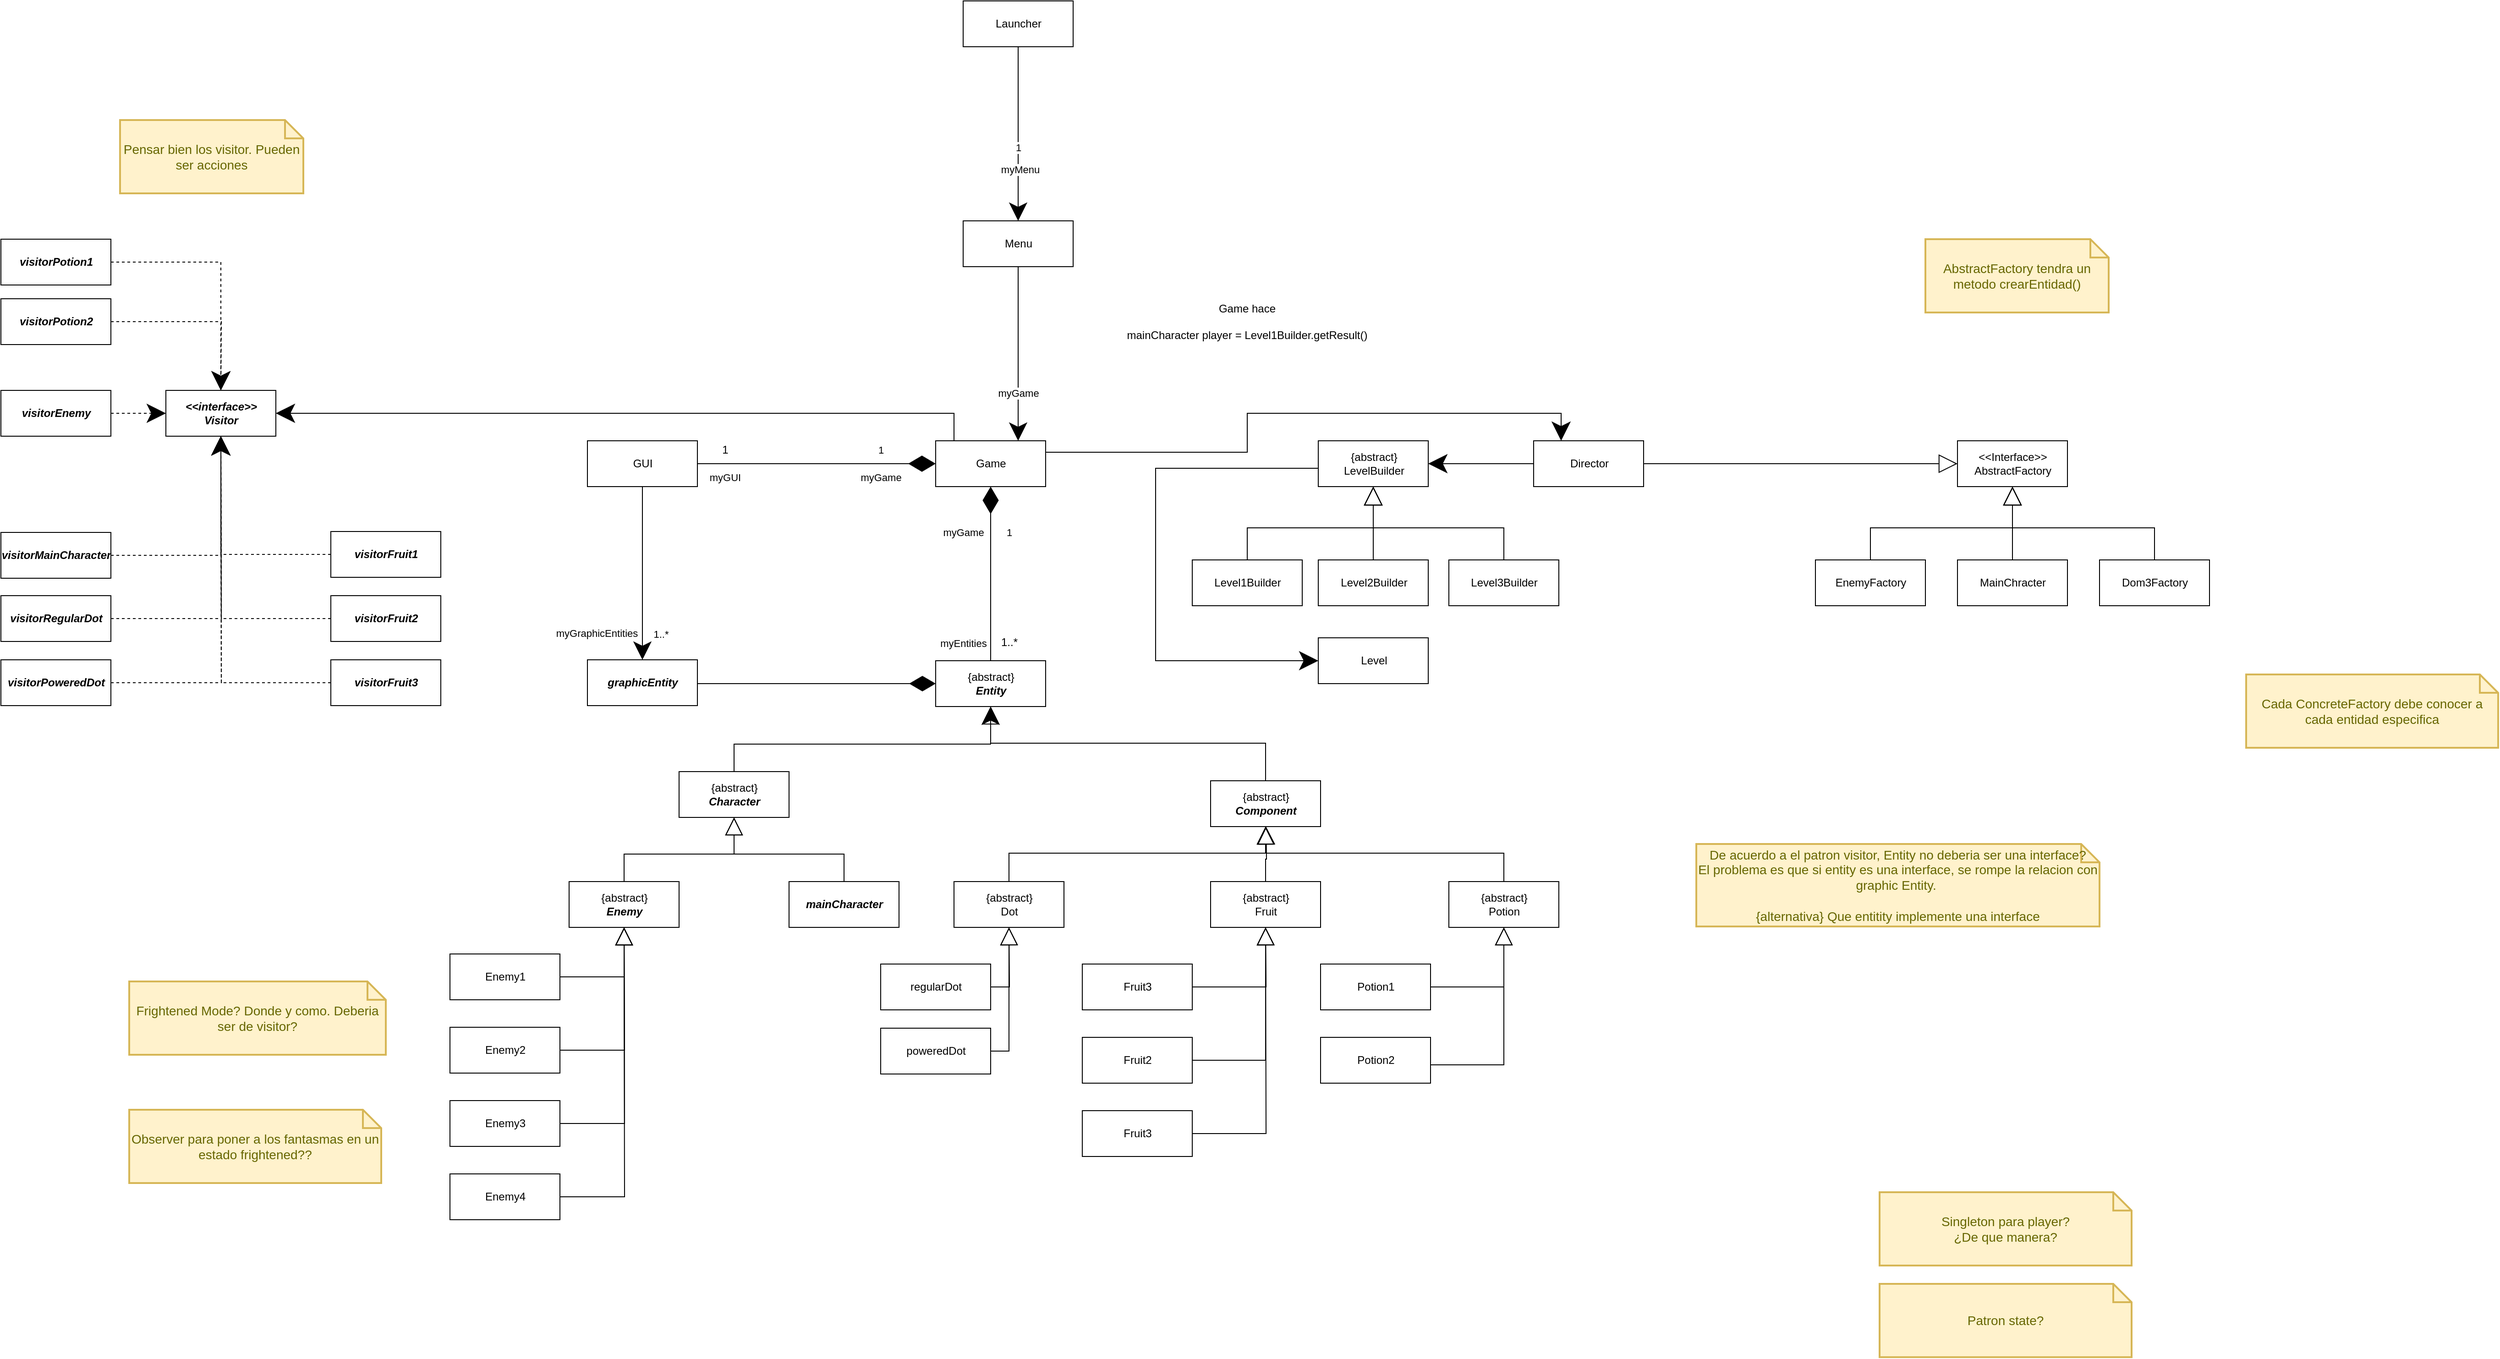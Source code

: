 <mxfile version="15.4.0" type="device" pages="2"><diagram id="rgOtzaojxbTMPeI4ttVm" name="Page-2"><mxGraphModel dx="1422" dy="3032" grid="1" gridSize="10" guides="1" tooltips="1" connect="1" arrows="1" fold="1" page="1" pageScale="1" pageWidth="850" pageHeight="1100" math="0" shadow="0"><root><mxCell id="AG3XUpu-7I9JmcjuGgwK-0"/><mxCell id="AG3XUpu-7I9JmcjuGgwK-1" parent="AG3XUpu-7I9JmcjuGgwK-0"/><mxCell id="0a0UYF7ZRbAUjeiK1ORL-1" style="edgeStyle=orthogonalEdgeStyle;rounded=0;orthogonalLoop=1;jettySize=auto;html=1;exitX=1;exitY=0.5;exitDx=0;exitDy=0;entryX=0.5;entryY=1;entryDx=0;entryDy=0;endArrow=block;endFill=0;startSize=15;endSize=17;" parent="AG3XUpu-7I9JmcjuGgwK-1" source="L0cIFT9YZFu0lG78fWCX-1" target="L0cIFT9YZFu0lG78fWCX-10" edge="1"><mxGeometry relative="1" as="geometry"/></mxCell><mxCell id="L0cIFT9YZFu0lG78fWCX-1" value="Enemy1" style="html=1;" parent="AG3XUpu-7I9JmcjuGgwK-1" vertex="1"><mxGeometry x="730" y="-490" width="120" height="50" as="geometry"/></mxCell><mxCell id="0a0UYF7ZRbAUjeiK1ORL-2" style="edgeStyle=orthogonalEdgeStyle;rounded=0;orthogonalLoop=1;jettySize=auto;html=1;exitX=1;exitY=0.5;exitDx=0;exitDy=0;endArrow=block;endFill=0;startSize=15;endSize=17;" parent="AG3XUpu-7I9JmcjuGgwK-1" source="L0cIFT9YZFu0lG78fWCX-2" edge="1"><mxGeometry relative="1" as="geometry"><mxPoint x="920" y="-519" as="targetPoint"/></mxGeometry></mxCell><mxCell id="L0cIFT9YZFu0lG78fWCX-2" value="Enemy2" style="html=1;" parent="AG3XUpu-7I9JmcjuGgwK-1" vertex="1"><mxGeometry x="730" y="-410" width="120" height="50" as="geometry"/></mxCell><mxCell id="0a0UYF7ZRbAUjeiK1ORL-3" style="edgeStyle=orthogonalEdgeStyle;rounded=0;orthogonalLoop=1;jettySize=auto;html=1;exitX=1;exitY=0.5;exitDx=0;exitDy=0;endArrow=block;endFill=0;startSize=15;endSize=17;" parent="AG3XUpu-7I9JmcjuGgwK-1" source="L0cIFT9YZFu0lG78fWCX-3" edge="1"><mxGeometry relative="1" as="geometry"><mxPoint x="920" y="-519" as="targetPoint"/></mxGeometry></mxCell><mxCell id="L0cIFT9YZFu0lG78fWCX-3" value="Enemy3" style="html=1;" parent="AG3XUpu-7I9JmcjuGgwK-1" vertex="1"><mxGeometry x="730" y="-330" width="120" height="50" as="geometry"/></mxCell><mxCell id="0a0UYF7ZRbAUjeiK1ORL-4" style="edgeStyle=orthogonalEdgeStyle;rounded=0;orthogonalLoop=1;jettySize=auto;html=1;exitX=1;exitY=0.5;exitDx=0;exitDy=0;endArrow=block;endFill=0;startSize=15;endSize=17;" parent="AG3XUpu-7I9JmcjuGgwK-1" source="L0cIFT9YZFu0lG78fWCX-4" edge="1"><mxGeometry relative="1" as="geometry"><mxPoint x="920" y="-519" as="targetPoint"/></mxGeometry></mxCell><mxCell id="L0cIFT9YZFu0lG78fWCX-4" value="Enemy4" style="html=1;" parent="AG3XUpu-7I9JmcjuGgwK-1" vertex="1"><mxGeometry x="730" y="-250" width="120" height="50" as="geometry"/></mxCell><mxCell id="Bkps4aP8pu1sWz_GCWFU-3" style="edgeStyle=orthogonalEdgeStyle;rounded=0;orthogonalLoop=1;jettySize=auto;html=1;exitX=0.5;exitY=0;exitDx=0;exitDy=0;entryX=0.5;entryY=1;entryDx=0;entryDy=0;endArrow=block;endFill=0;startSize=15;endSize=17;" parent="AG3XUpu-7I9JmcjuGgwK-1" source="L0cIFT9YZFu0lG78fWCX-10" target="L0cIFT9YZFu0lG78fWCX-13" edge="1"><mxGeometry relative="1" as="geometry"/></mxCell><mxCell id="L0cIFT9YZFu0lG78fWCX-10" value="&lt;span&gt;{abstract}&lt;/span&gt;&lt;br&gt;&lt;b&gt;&lt;i&gt;Enemy&lt;/i&gt;&lt;/b&gt;" style="html=1;" parent="AG3XUpu-7I9JmcjuGgwK-1" vertex="1"><mxGeometry x="860" y="-569" width="120" height="50" as="geometry"/></mxCell><mxCell id="0a0UYF7ZRbAUjeiK1ORL-6" style="edgeStyle=orthogonalEdgeStyle;rounded=0;orthogonalLoop=1;jettySize=auto;html=1;exitX=0.5;exitY=0;exitDx=0;exitDy=0;entryX=0.5;entryY=1;entryDx=0;entryDy=0;endArrow=block;endFill=0;startSize=15;endSize=17;" parent="AG3XUpu-7I9JmcjuGgwK-1" source="L0cIFT9YZFu0lG78fWCX-13" target="0a0UYF7ZRbAUjeiK1ORL-5" edge="1"><mxGeometry relative="1" as="geometry"><Array as="points"><mxPoint x="1040" y="-719"/><mxPoint x="1320" y="-719"/></Array></mxGeometry></mxCell><mxCell id="L0cIFT9YZFu0lG78fWCX-13" value="&lt;span&gt;{abstract}&lt;/span&gt;&lt;br&gt;&lt;b&gt;&lt;i&gt;Character&lt;/i&gt;&lt;/b&gt;" style="html=1;" parent="AG3XUpu-7I9JmcjuGgwK-1" vertex="1"><mxGeometry x="980" y="-689" width="120" height="50" as="geometry"/></mxCell><mxCell id="0a0UYF7ZRbAUjeiK1ORL-0" style="edgeStyle=orthogonalEdgeStyle;rounded=0;orthogonalLoop=1;jettySize=auto;html=1;exitX=0.5;exitY=0;exitDx=0;exitDy=0;entryX=0.5;entryY=1;entryDx=0;entryDy=0;endArrow=block;endFill=0;startSize=15;endSize=17;" parent="AG3XUpu-7I9JmcjuGgwK-1" source="Bkps4aP8pu1sWz_GCWFU-4" target="L0cIFT9YZFu0lG78fWCX-13" edge="1"><mxGeometry relative="1" as="geometry"/></mxCell><mxCell id="Bkps4aP8pu1sWz_GCWFU-4" value="&lt;b&gt;&lt;i&gt;mainCharacter&lt;/i&gt;&lt;/b&gt;" style="html=1;" parent="AG3XUpu-7I9JmcjuGgwK-1" vertex="1"><mxGeometry x="1100" y="-569" width="120" height="50" as="geometry"/></mxCell><mxCell id="0a0UYF7ZRbAUjeiK1ORL-5" value="{abstract}&lt;br&gt;&lt;b&gt;&lt;i&gt;Entity&lt;/i&gt;&lt;/b&gt;" style="html=1;" parent="AG3XUpu-7I9JmcjuGgwK-1" vertex="1"><mxGeometry x="1260" y="-810" width="120" height="50" as="geometry"/></mxCell><mxCell id="-aL-b3zgczDORUlw2JSD-1" style="edgeStyle=orthogonalEdgeStyle;rounded=0;orthogonalLoop=1;jettySize=auto;html=1;exitX=1;exitY=0.5;exitDx=0;exitDy=0;entryX=0;entryY=0.5;entryDx=0;entryDy=0;endArrow=diamondThin;endFill=1;startSize=11;endSize=26;" parent="AG3XUpu-7I9JmcjuGgwK-1" source="0a0UYF7ZRbAUjeiK1ORL-7" target="0a0UYF7ZRbAUjeiK1ORL-5" edge="1"><mxGeometry relative="1" as="geometry"><Array as="points"><mxPoint x="1000" y="-785"/></Array></mxGeometry></mxCell><mxCell id="0a0UYF7ZRbAUjeiK1ORL-7" value="&lt;b&gt;&lt;i&gt;graphicEntity&lt;/i&gt;&lt;/b&gt;" style="html=1;" parent="AG3XUpu-7I9JmcjuGgwK-1" vertex="1"><mxGeometry x="880" y="-811" width="120" height="50" as="geometry"/></mxCell><mxCell id="Q4rocyL7DwM3-g-niJmC-16" style="edgeStyle=orthogonalEdgeStyle;rounded=0;orthogonalLoop=1;jettySize=auto;html=1;exitX=0.5;exitY=0;exitDx=0;exitDy=0;entryX=0.5;entryY=1;entryDx=0;entryDy=0;startArrow=none;startFill=0;endArrow=classic;endFill=1;startSize=27;endSize=17;" parent="AG3XUpu-7I9JmcjuGgwK-1" source="wFTmcgfSmPLVzTO9ovbo-0" target="0a0UYF7ZRbAUjeiK1ORL-5" edge="1"><mxGeometry relative="1" as="geometry"><Array as="points"><mxPoint x="1620" y="-720"/><mxPoint x="1320" y="-720"/></Array></mxGeometry></mxCell><mxCell id="wFTmcgfSmPLVzTO9ovbo-0" value="&lt;span&gt;{abstract}&lt;/span&gt;&lt;br&gt;&lt;b&gt;&lt;i&gt;Component&lt;/i&gt;&lt;/b&gt;" style="html=1;" parent="AG3XUpu-7I9JmcjuGgwK-1" vertex="1"><mxGeometry x="1560" y="-679" width="120" height="50" as="geometry"/></mxCell><mxCell id="vFRJhOUbgkFMKnuOTbqZ-1" style="edgeStyle=orthogonalEdgeStyle;rounded=0;orthogonalLoop=1;jettySize=auto;html=1;exitX=0.5;exitY=0;exitDx=0;exitDy=0;entryX=0.5;entryY=1;entryDx=0;entryDy=0;startArrow=none;startFill=0;endArrow=block;endFill=0;startSize=27;endSize=17;" parent="AG3XUpu-7I9JmcjuGgwK-1" source="vFRJhOUbgkFMKnuOTbqZ-0" target="wFTmcgfSmPLVzTO9ovbo-0" edge="1"><mxGeometry relative="1" as="geometry"><Array as="points"><mxPoint x="1340" y="-600"/><mxPoint x="1620" y="-600"/></Array></mxGeometry></mxCell><mxCell id="vFRJhOUbgkFMKnuOTbqZ-0" value="{abstract}&lt;br&gt;Dot" style="html=1;" parent="AG3XUpu-7I9JmcjuGgwK-1" vertex="1"><mxGeometry x="1280" y="-569" width="120" height="50" as="geometry"/></mxCell><mxCell id="huBwAoOVG2MtFCifcwfo-1" style="edgeStyle=orthogonalEdgeStyle;rounded=0;orthogonalLoop=1;jettySize=auto;html=1;exitX=1;exitY=0.5;exitDx=0;exitDy=0;startArrow=none;startFill=0;endArrow=block;endFill=0;startSize=27;endSize=17;" parent="AG3XUpu-7I9JmcjuGgwK-1" source="ZNioww9fQb5pBzmuXxrK-0" edge="1"><mxGeometry relative="1" as="geometry"><mxPoint x="1340.0" y="-519.0" as="targetPoint"/></mxGeometry></mxCell><mxCell id="ZNioww9fQb5pBzmuXxrK-0" value="regularDot" style="html=1;" parent="AG3XUpu-7I9JmcjuGgwK-1" vertex="1"><mxGeometry x="1200" y="-479" width="120" height="50" as="geometry"/></mxCell><mxCell id="jDWPFMVYlBgmgU843m5l-1" style="edgeStyle=orthogonalEdgeStyle;rounded=0;orthogonalLoop=1;jettySize=auto;html=1;exitX=1;exitY=0.5;exitDx=0;exitDy=0;entryX=0.5;entryY=1;entryDx=0;entryDy=0;startArrow=none;startFill=0;endArrow=block;endFill=0;startSize=27;endSize=17;" parent="AG3XUpu-7I9JmcjuGgwK-1" source="jDWPFMVYlBgmgU843m5l-0" target="vFRJhOUbgkFMKnuOTbqZ-0" edge="1"><mxGeometry relative="1" as="geometry"><Array as="points"><mxPoint x="1340" y="-384"/></Array></mxGeometry></mxCell><mxCell id="jDWPFMVYlBgmgU843m5l-0" value="poweredDot" style="html=1;" parent="AG3XUpu-7I9JmcjuGgwK-1" vertex="1"><mxGeometry x="1200" y="-409" width="120" height="50" as="geometry"/></mxCell><mxCell id="huBwAoOVG2MtFCifcwfo-3" style="edgeStyle=orthogonalEdgeStyle;rounded=0;orthogonalLoop=1;jettySize=auto;html=1;exitX=0.5;exitY=0;exitDx=0;exitDy=0;startArrow=none;startFill=0;endArrow=block;endFill=0;startSize=27;endSize=17;" parent="AG3XUpu-7I9JmcjuGgwK-1" source="Q4rocyL7DwM3-g-niJmC-0" edge="1"><mxGeometry relative="1" as="geometry"><mxPoint x="1620.529" y="-629.0" as="targetPoint"/></mxGeometry></mxCell><mxCell id="Q4rocyL7DwM3-g-niJmC-0" value="{abstract}&lt;br&gt;Fruit" style="html=1;" parent="AG3XUpu-7I9JmcjuGgwK-1" vertex="1"><mxGeometry x="1560" y="-569" width="120" height="50" as="geometry"/></mxCell><mxCell id="huBwAoOVG2MtFCifcwfo-4" style="edgeStyle=orthogonalEdgeStyle;rounded=0;orthogonalLoop=1;jettySize=auto;html=1;exitX=0.5;exitY=0;exitDx=0;exitDy=0;startArrow=none;startFill=0;endArrow=block;endFill=0;startSize=27;endSize=17;" parent="AG3XUpu-7I9JmcjuGgwK-1" source="Q4rocyL7DwM3-g-niJmC-2" edge="1"><mxGeometry relative="1" as="geometry"><mxPoint x="1620.0" y="-629.0" as="targetPoint"/><Array as="points"><mxPoint x="1880" y="-600"/><mxPoint x="1620" y="-600"/></Array></mxGeometry></mxCell><mxCell id="Q4rocyL7DwM3-g-niJmC-2" value="{abstract}&lt;br&gt;Potion" style="html=1;" parent="AG3XUpu-7I9JmcjuGgwK-1" vertex="1"><mxGeometry x="1820" y="-569" width="120" height="50" as="geometry"/></mxCell><mxCell id="Q4rocyL7DwM3-g-niJmC-7" style="edgeStyle=orthogonalEdgeStyle;rounded=0;orthogonalLoop=1;jettySize=auto;html=1;exitX=1;exitY=0.5;exitDx=0;exitDy=0;entryX=0.5;entryY=1;entryDx=0;entryDy=0;startArrow=none;startFill=0;endArrow=block;endFill=0;startSize=27;endSize=17;" parent="AG3XUpu-7I9JmcjuGgwK-1" source="Q4rocyL7DwM3-g-niJmC-4" target="Q4rocyL7DwM3-g-niJmC-2" edge="1"><mxGeometry relative="1" as="geometry"/></mxCell><mxCell id="Q4rocyL7DwM3-g-niJmC-4" value="Potion1" style="html=1;" parent="AG3XUpu-7I9JmcjuGgwK-1" vertex="1"><mxGeometry x="1680" y="-479" width="120" height="50" as="geometry"/></mxCell><mxCell id="Q4rocyL7DwM3-g-niJmC-6" style="edgeStyle=orthogonalEdgeStyle;rounded=0;orthogonalLoop=1;jettySize=auto;html=1;exitX=0.5;exitY=0;exitDx=0;exitDy=0;entryX=0.5;entryY=1;entryDx=0;entryDy=0;startArrow=none;startFill=0;endArrow=block;endFill=0;startSize=27;endSize=17;" parent="AG3XUpu-7I9JmcjuGgwK-1" source="Q4rocyL7DwM3-g-niJmC-5" target="Q4rocyL7DwM3-g-niJmC-2" edge="1"><mxGeometry relative="1" as="geometry"><Array as="points"><mxPoint x="1880" y="-369"/></Array></mxGeometry></mxCell><mxCell id="Q4rocyL7DwM3-g-niJmC-5" value="Potion2" style="html=1;" parent="AG3XUpu-7I9JmcjuGgwK-1" vertex="1"><mxGeometry x="1680" y="-399" width="120" height="50" as="geometry"/></mxCell><mxCell id="Q4rocyL7DwM3-g-niJmC-14" style="edgeStyle=orthogonalEdgeStyle;rounded=0;orthogonalLoop=1;jettySize=auto;html=1;exitX=1;exitY=0.5;exitDx=0;exitDy=0;startArrow=none;startFill=0;endArrow=block;endFill=0;startSize=27;endSize=17;" parent="AG3XUpu-7I9JmcjuGgwK-1" source="Q4rocyL7DwM3-g-niJmC-10" edge="1"><mxGeometry relative="1" as="geometry"><mxPoint x="1620" y="-519" as="targetPoint"/></mxGeometry></mxCell><mxCell id="Q4rocyL7DwM3-g-niJmC-10" value="Fruit3" style="html=1;" parent="AG3XUpu-7I9JmcjuGgwK-1" vertex="1"><mxGeometry x="1420" y="-479" width="120" height="50" as="geometry"/></mxCell><mxCell id="Q4rocyL7DwM3-g-niJmC-13" style="edgeStyle=orthogonalEdgeStyle;rounded=0;orthogonalLoop=1;jettySize=auto;html=1;exitX=1;exitY=0.5;exitDx=0;exitDy=0;entryX=0.5;entryY=1;entryDx=0;entryDy=0;startArrow=none;startFill=0;endArrow=block;endFill=0;startSize=27;endSize=17;" parent="AG3XUpu-7I9JmcjuGgwK-1" source="Q4rocyL7DwM3-g-niJmC-11" target="Q4rocyL7DwM3-g-niJmC-0" edge="1"><mxGeometry relative="1" as="geometry"><Array as="points"><mxPoint x="1620" y="-374"/></Array></mxGeometry></mxCell><mxCell id="Q4rocyL7DwM3-g-niJmC-11" value="Fruit2" style="html=1;" parent="AG3XUpu-7I9JmcjuGgwK-1" vertex="1"><mxGeometry x="1420" y="-399" width="120" height="50" as="geometry"/></mxCell><mxCell id="huBwAoOVG2MtFCifcwfo-2" style="edgeStyle=orthogonalEdgeStyle;rounded=0;orthogonalLoop=1;jettySize=auto;html=1;exitX=1;exitY=0.5;exitDx=0;exitDy=0;startArrow=none;startFill=0;endArrow=block;endFill=0;startSize=27;endSize=17;" parent="AG3XUpu-7I9JmcjuGgwK-1" source="Q4rocyL7DwM3-g-niJmC-12" edge="1"><mxGeometry relative="1" as="geometry"><mxPoint x="1620.0" y="-519.0" as="targetPoint"/></mxGeometry></mxCell><mxCell id="Q4rocyL7DwM3-g-niJmC-12" value="Fruit3" style="html=1;" parent="AG3XUpu-7I9JmcjuGgwK-1" vertex="1"><mxGeometry x="1420" y="-319" width="120" height="50" as="geometry"/></mxCell><mxCell id="Q4rocyL7DwM3-g-niJmC-19" value="myGame" style="edgeStyle=orthogonalEdgeStyle;rounded=0;orthogonalLoop=1;jettySize=auto;html=1;exitX=0.5;exitY=1;exitDx=0;exitDy=0;entryX=0.5;entryY=0;entryDx=0;entryDy=0;startArrow=diamondThin;startFill=1;endArrow=none;endFill=0;startSize=27;endSize=17;" parent="AG3XUpu-7I9JmcjuGgwK-1" source="Q4rocyL7DwM3-g-niJmC-18" target="0a0UYF7ZRbAUjeiK1ORL-5" edge="1"><mxGeometry x="-0.474" y="-30" relative="1" as="geometry"><Array as="points"><mxPoint x="1320" y="-940"/><mxPoint x="1320" y="-940"/></Array><mxPoint as="offset"/></mxGeometry></mxCell><mxCell id="Q4rocyL7DwM3-g-niJmC-24" value="myEntities" style="edgeLabel;html=1;align=center;verticalAlign=middle;resizable=0;points=[];" parent="Q4rocyL7DwM3-g-niJmC-19" vertex="1" connectable="0"><mxGeometry x="0.24" y="-1" relative="1" as="geometry"><mxPoint x="-29" y="53" as="offset"/></mxGeometry></mxCell><mxCell id="W7SoHMLFnVUkdS3oGqv3-8" value="1" style="edgeLabel;html=1;align=center;verticalAlign=middle;resizable=0;points=[];" parent="Q4rocyL7DwM3-g-niJmC-19" vertex="1" connectable="0"><mxGeometry x="-0.19" y="-3" relative="1" as="geometry"><mxPoint x="23" y="-27" as="offset"/></mxGeometry></mxCell><mxCell id="Q4rocyL7DwM3-g-niJmC-23" value="myGame" style="edgeStyle=orthogonalEdgeStyle;rounded=0;orthogonalLoop=1;jettySize=auto;html=1;exitX=0;exitY=0.5;exitDx=0;exitDy=0;entryX=1;entryY=0.5;entryDx=0;entryDy=0;startArrow=diamondThin;startFill=1;endArrow=none;endFill=0;startSize=27;endSize=17;" parent="AG3XUpu-7I9JmcjuGgwK-1" source="Q4rocyL7DwM3-g-niJmC-18" target="Q4rocyL7DwM3-g-niJmC-21" edge="1"><mxGeometry x="-0.538" y="15" relative="1" as="geometry"><mxPoint as="offset"/></mxGeometry></mxCell><mxCell id="Q4rocyL7DwM3-g-niJmC-27" value="myGUI" style="edgeLabel;html=1;align=center;verticalAlign=middle;resizable=0;points=[];" parent="Q4rocyL7DwM3-g-niJmC-23" vertex="1" connectable="0"><mxGeometry x="0.795" y="1" relative="1" as="geometry"><mxPoint x="3" y="14" as="offset"/></mxGeometry></mxCell><mxCell id="LZcJKgKuKhVQekPtUtns-1" value="1" style="edgeLabel;html=1;align=center;verticalAlign=middle;resizable=0;points=[];" parent="Q4rocyL7DwM3-g-niJmC-23" vertex="1" connectable="0"><mxGeometry x="0.169" y="3" relative="1" as="geometry"><mxPoint x="92" y="-18" as="offset"/></mxGeometry></mxCell><mxCell id="k5yY8UhOEdrXOSO2jxmB-16" style="edgeStyle=orthogonalEdgeStyle;rounded=0;orthogonalLoop=1;jettySize=auto;html=1;exitX=0.25;exitY=0;exitDx=0;exitDy=0;entryX=1;entryY=0.5;entryDx=0;entryDy=0;endArrow=classic;endFill=1;startSize=11;endSize=18;" parent="AG3XUpu-7I9JmcjuGgwK-1" source="Q4rocyL7DwM3-g-niJmC-18" target="-aL-b3zgczDORUlw2JSD-2" edge="1"><mxGeometry relative="1" as="geometry"><Array as="points"><mxPoint x="1280" y="-1050"/><mxPoint x="1280" y="-1080"/></Array></mxGeometry></mxCell><mxCell id="k5yY8UhOEdrXOSO2jxmB-30" style="edgeStyle=orthogonalEdgeStyle;rounded=0;orthogonalLoop=1;jettySize=auto;html=1;exitX=1;exitY=0.25;exitDx=0;exitDy=0;entryX=0.25;entryY=0;entryDx=0;entryDy=0;endArrow=classic;endFill=1;startSize=11;endSize=18;" parent="AG3XUpu-7I9JmcjuGgwK-1" source="Q4rocyL7DwM3-g-niJmC-18" target="k5yY8UhOEdrXOSO2jxmB-18" edge="1"><mxGeometry relative="1" as="geometry"><Array as="points"><mxPoint x="1600" y="-1037"/><mxPoint x="1600" y="-1080"/><mxPoint x="1943" y="-1080"/></Array></mxGeometry></mxCell><mxCell id="Q4rocyL7DwM3-g-niJmC-18" value="Game" style="html=1;" parent="AG3XUpu-7I9JmcjuGgwK-1" vertex="1"><mxGeometry x="1260" y="-1050" width="120" height="50" as="geometry"/></mxCell><mxCell id="Q4rocyL7DwM3-g-niJmC-20" value="1..*" style="text;html=1;align=center;verticalAlign=middle;resizable=0;points=[];autosize=1;strokeColor=none;fillColor=none;" parent="AG3XUpu-7I9JmcjuGgwK-1" vertex="1"><mxGeometry x="1325" y="-840" width="30" height="20" as="geometry"/></mxCell><mxCell id="W7SoHMLFnVUkdS3oGqv3-1" value="myGraphicEntities" style="edgeStyle=orthogonalEdgeStyle;rounded=0;orthogonalLoop=1;jettySize=auto;html=1;exitX=0.5;exitY=1;exitDx=0;exitDy=0;entryX=0.5;entryY=0;entryDx=0;entryDy=0;startArrow=none;startFill=0;endArrow=classic;endFill=1;startSize=27;endSize=17;sourcePerimeterSpacing=6;targetPerimeterSpacing=6;strokeWidth=1;" parent="AG3XUpu-7I9JmcjuGgwK-1" source="Q4rocyL7DwM3-g-niJmC-21" target="0a0UYF7ZRbAUjeiK1ORL-7" edge="1"><mxGeometry x="0.693" y="-50" relative="1" as="geometry"><mxPoint as="offset"/></mxGeometry></mxCell><mxCell id="k5yY8UhOEdrXOSO2jxmB-81" value="1..*" style="edgeLabel;html=1;align=center;verticalAlign=middle;resizable=0;points=[];" parent="W7SoHMLFnVUkdS3oGqv3-1" vertex="1" connectable="0"><mxGeometry x="0.658" relative="1" as="geometry"><mxPoint x="20" y="4" as="offset"/></mxGeometry></mxCell><mxCell id="Q4rocyL7DwM3-g-niJmC-21" value="GUI" style="html=1;" parent="AG3XUpu-7I9JmcjuGgwK-1" vertex="1"><mxGeometry x="880" y="-1050" width="120" height="50" as="geometry"/></mxCell><mxCell id="Q4rocyL7DwM3-g-niJmC-25" value="1" style="text;html=1;align=center;verticalAlign=middle;resizable=0;points=[];autosize=1;strokeColor=none;fillColor=none;" parent="AG3XUpu-7I9JmcjuGgwK-1" vertex="1"><mxGeometry x="1020" y="-1050" width="20" height="20" as="geometry"/></mxCell><mxCell id="LZcJKgKuKhVQekPtUtns-7" style="edgeStyle=orthogonalEdgeStyle;rounded=0;orthogonalLoop=1;jettySize=auto;html=1;exitX=0.5;exitY=1;exitDx=0;exitDy=0;startArrow=none;startFill=0;endArrow=classic;endFill=1;startSize=27;endSize=17;sourcePerimeterSpacing=6;targetPerimeterSpacing=6;strokeWidth=1;entryX=0.75;entryY=0;entryDx=0;entryDy=0;" parent="AG3XUpu-7I9JmcjuGgwK-1" source="LZcJKgKuKhVQekPtUtns-0" target="Q4rocyL7DwM3-g-niJmC-18" edge="1"><mxGeometry relative="1" as="geometry"><mxPoint x="1360" y="-1050" as="targetPoint"/><Array as="points"><mxPoint x="1350" y="-1240"/></Array></mxGeometry></mxCell><mxCell id="LZcJKgKuKhVQekPtUtns-10" value="myGame" style="edgeLabel;html=1;align=center;verticalAlign=middle;resizable=0;points=[];" parent="LZcJKgKuKhVQekPtUtns-7" vertex="1" connectable="0"><mxGeometry x="-0.185" y="-4" relative="1" as="geometry"><mxPoint x="4" y="60" as="offset"/></mxGeometry></mxCell><mxCell id="LZcJKgKuKhVQekPtUtns-0" value="Menu" style="html=1;" parent="AG3XUpu-7I9JmcjuGgwK-1" vertex="1"><mxGeometry x="1290" y="-1290" width="120" height="50" as="geometry"/></mxCell><mxCell id="LZcJKgKuKhVQekPtUtns-5" style="edgeStyle=orthogonalEdgeStyle;rounded=0;orthogonalLoop=1;jettySize=auto;html=1;exitX=0.5;exitY=1;exitDx=0;exitDy=0;entryX=0.5;entryY=0;entryDx=0;entryDy=0;startArrow=none;startFill=0;endArrow=classic;endFill=1;startSize=27;endSize=17;sourcePerimeterSpacing=6;targetPerimeterSpacing=6;strokeWidth=1;" parent="AG3XUpu-7I9JmcjuGgwK-1" source="LZcJKgKuKhVQekPtUtns-2" target="LZcJKgKuKhVQekPtUtns-0" edge="1"><mxGeometry relative="1" as="geometry"/></mxCell><mxCell id="LZcJKgKuKhVQekPtUtns-8" value="myMenu" style="edgeLabel;html=1;align=center;verticalAlign=middle;resizable=0;points=[];" parent="LZcJKgKuKhVQekPtUtns-5" vertex="1" connectable="0"><mxGeometry x="0.231" y="2" relative="1" as="geometry"><mxPoint y="17" as="offset"/></mxGeometry></mxCell><mxCell id="LZcJKgKuKhVQekPtUtns-9" value="1" style="edgeLabel;html=1;align=center;verticalAlign=middle;resizable=0;points=[];" parent="LZcJKgKuKhVQekPtUtns-5" vertex="1" connectable="0"><mxGeometry x="-0.308" y="1" relative="1" as="geometry"><mxPoint x="-1" y="44" as="offset"/></mxGeometry></mxCell><mxCell id="LZcJKgKuKhVQekPtUtns-2" value="Launcher" style="html=1;" parent="AG3XUpu-7I9JmcjuGgwK-1" vertex="1"><mxGeometry x="1290" y="-1530" width="120" height="50" as="geometry"/></mxCell><mxCell id="-aL-b3zgczDORUlw2JSD-2" value="&lt;b&gt;&lt;i&gt;&amp;lt;&amp;lt;interface&amp;gt;&amp;gt;&lt;br&gt;Visitor&lt;/i&gt;&lt;/b&gt;" style="html=1;" parent="AG3XUpu-7I9JmcjuGgwK-1" vertex="1"><mxGeometry x="420" y="-1105" width="120" height="50" as="geometry"/></mxCell><mxCell id="k5yY8UhOEdrXOSO2jxmB-7" style="edgeStyle=orthogonalEdgeStyle;rounded=0;orthogonalLoop=1;jettySize=auto;html=1;exitX=1;exitY=0.5;exitDx=0;exitDy=0;entryX=0;entryY=0.5;entryDx=0;entryDy=0;dashed=1;endArrow=classic;endFill=1;startSize=11;endSize=18;" parent="AG3XUpu-7I9JmcjuGgwK-1" source="-aL-b3zgczDORUlw2JSD-4" target="-aL-b3zgczDORUlw2JSD-2" edge="1"><mxGeometry relative="1" as="geometry"/></mxCell><mxCell id="-aL-b3zgczDORUlw2JSD-4" value="&lt;b&gt;&lt;i&gt;visitorEnemy&lt;/i&gt;&lt;/b&gt;" style="html=1;" parent="AG3XUpu-7I9JmcjuGgwK-1" vertex="1"><mxGeometry x="240" y="-1105" width="120" height="50" as="geometry"/></mxCell><mxCell id="k5yY8UhOEdrXOSO2jxmB-1" style="edgeStyle=orthogonalEdgeStyle;rounded=0;orthogonalLoop=1;jettySize=auto;html=1;exitX=1;exitY=0.5;exitDx=0;exitDy=0;entryX=0.5;entryY=1;entryDx=0;entryDy=0;dashed=1;endArrow=classic;endFill=1;startSize=11;endSize=18;" parent="AG3XUpu-7I9JmcjuGgwK-1" source="-aL-b3zgczDORUlw2JSD-8" target="-aL-b3zgczDORUlw2JSD-2" edge="1"><mxGeometry relative="1" as="geometry"/></mxCell><mxCell id="-aL-b3zgczDORUlw2JSD-8" value="&lt;b&gt;&lt;i&gt;visitorMainCharacter&lt;/i&gt;&lt;/b&gt;" style="html=1;" parent="AG3XUpu-7I9JmcjuGgwK-1" vertex="1"><mxGeometry x="240" y="-950" width="120" height="50" as="geometry"/></mxCell><mxCell id="k5yY8UhOEdrXOSO2jxmB-4" style="edgeStyle=orthogonalEdgeStyle;rounded=0;orthogonalLoop=1;jettySize=auto;html=1;exitX=1;exitY=0.5;exitDx=0;exitDy=0;dashed=1;endArrow=classic;endFill=1;startSize=11;endSize=18;" parent="AG3XUpu-7I9JmcjuGgwK-1" source="-aL-b3zgczDORUlw2JSD-10" edge="1"><mxGeometry relative="1" as="geometry"><mxPoint x="480" y="-1055" as="targetPoint"/></mxGeometry></mxCell><mxCell id="-aL-b3zgczDORUlw2JSD-10" value="&lt;b&gt;&lt;i&gt;visitorRegularDot&lt;/i&gt;&lt;/b&gt;" style="html=1;" parent="AG3XUpu-7I9JmcjuGgwK-1" vertex="1"><mxGeometry x="240" y="-881" width="120" height="50" as="geometry"/></mxCell><mxCell id="k5yY8UhOEdrXOSO2jxmB-6" style="edgeStyle=orthogonalEdgeStyle;rounded=0;orthogonalLoop=1;jettySize=auto;html=1;exitX=1;exitY=0.5;exitDx=0;exitDy=0;dashed=1;endArrow=classic;endFill=1;startSize=11;endSize=18;" parent="AG3XUpu-7I9JmcjuGgwK-1" source="-aL-b3zgczDORUlw2JSD-11" edge="1"><mxGeometry relative="1" as="geometry"><mxPoint x="480" y="-1055" as="targetPoint"/></mxGeometry></mxCell><mxCell id="-aL-b3zgczDORUlw2JSD-11" value="&lt;b&gt;&lt;i&gt;visitorPoweredDot&lt;/i&gt;&lt;/b&gt;" style="html=1;" parent="AG3XUpu-7I9JmcjuGgwK-1" vertex="1"><mxGeometry x="240" y="-811" width="120" height="50" as="geometry"/></mxCell><mxCell id="k5yY8UhOEdrXOSO2jxmB-2" style="edgeStyle=orthogonalEdgeStyle;rounded=0;orthogonalLoop=1;jettySize=auto;html=1;exitX=0;exitY=0.5;exitDx=0;exitDy=0;entryX=0.5;entryY=1;entryDx=0;entryDy=0;dashed=1;endArrow=classic;endFill=1;startSize=11;endSize=18;" parent="AG3XUpu-7I9JmcjuGgwK-1" source="-aL-b3zgczDORUlw2JSD-12" target="-aL-b3zgczDORUlw2JSD-2" edge="1"><mxGeometry relative="1" as="geometry"/></mxCell><mxCell id="-aL-b3zgczDORUlw2JSD-12" value="&lt;b&gt;&lt;i&gt;visitorFruit1&lt;/i&gt;&lt;/b&gt;" style="html=1;" parent="AG3XUpu-7I9JmcjuGgwK-1" vertex="1"><mxGeometry x="600" y="-951" width="120" height="50" as="geometry"/></mxCell><mxCell id="k5yY8UhOEdrXOSO2jxmB-3" style="edgeStyle=orthogonalEdgeStyle;rounded=0;orthogonalLoop=1;jettySize=auto;html=1;exitX=0;exitY=0.5;exitDx=0;exitDy=0;dashed=1;endArrow=classic;endFill=1;startSize=11;endSize=18;" parent="AG3XUpu-7I9JmcjuGgwK-1" source="-aL-b3zgczDORUlw2JSD-13" edge="1"><mxGeometry relative="1" as="geometry"><mxPoint x="480" y="-1055" as="targetPoint"/></mxGeometry></mxCell><mxCell id="-aL-b3zgczDORUlw2JSD-13" value="&lt;b&gt;&lt;i&gt;visitorFruit2&lt;/i&gt;&lt;/b&gt;" style="html=1;" parent="AG3XUpu-7I9JmcjuGgwK-1" vertex="1"><mxGeometry x="600" y="-881" width="120" height="50" as="geometry"/></mxCell><mxCell id="k5yY8UhOEdrXOSO2jxmB-5" style="edgeStyle=orthogonalEdgeStyle;rounded=0;orthogonalLoop=1;jettySize=auto;html=1;exitX=0;exitY=0.5;exitDx=0;exitDy=0;dashed=1;endArrow=classic;endFill=1;startSize=11;endSize=18;" parent="AG3XUpu-7I9JmcjuGgwK-1" source="-aL-b3zgczDORUlw2JSD-14" edge="1"><mxGeometry relative="1" as="geometry"><mxPoint x="480" y="-1055" as="targetPoint"/></mxGeometry></mxCell><mxCell id="-aL-b3zgczDORUlw2JSD-14" value="&lt;b&gt;&lt;i&gt;visitorFruit3&lt;/i&gt;&lt;/b&gt;" style="html=1;" parent="AG3XUpu-7I9JmcjuGgwK-1" vertex="1"><mxGeometry x="600" y="-811" width="120" height="50" as="geometry"/></mxCell><mxCell id="k5yY8UhOEdrXOSO2jxmB-12" style="edgeStyle=orthogonalEdgeStyle;rounded=0;orthogonalLoop=1;jettySize=auto;html=1;exitX=1;exitY=0.5;exitDx=0;exitDy=0;entryX=0.5;entryY=0;entryDx=0;entryDy=0;dashed=1;endArrow=classic;endFill=1;startSize=11;endSize=18;" parent="AG3XUpu-7I9JmcjuGgwK-1" source="-aL-b3zgczDORUlw2JSD-16" target="-aL-b3zgczDORUlw2JSD-2" edge="1"><mxGeometry relative="1" as="geometry"/></mxCell><mxCell id="-aL-b3zgczDORUlw2JSD-16" value="&lt;b&gt;&lt;i&gt;visitorPotion1&lt;/i&gt;&lt;/b&gt;" style="html=1;" parent="AG3XUpu-7I9JmcjuGgwK-1" vertex="1"><mxGeometry x="240" y="-1270" width="120" height="50" as="geometry"/></mxCell><mxCell id="k5yY8UhOEdrXOSO2jxmB-13" style="edgeStyle=orthogonalEdgeStyle;rounded=0;orthogonalLoop=1;jettySize=auto;html=1;exitX=1;exitY=0.5;exitDx=0;exitDy=0;dashed=1;endArrow=classic;endFill=1;startSize=11;endSize=18;" parent="AG3XUpu-7I9JmcjuGgwK-1" source="-aL-b3zgczDORUlw2JSD-17" edge="1"><mxGeometry relative="1" as="geometry"><mxPoint x="480" y="-1105" as="targetPoint"/></mxGeometry></mxCell><mxCell id="-aL-b3zgczDORUlw2JSD-17" value="&lt;b&gt;&lt;i&gt;visitorPotion2&lt;/i&gt;&lt;/b&gt;" style="html=1;" parent="AG3XUpu-7I9JmcjuGgwK-1" vertex="1"><mxGeometry x="240" y="-1205" width="120" height="50" as="geometry"/></mxCell><mxCell id="k5yY8UhOEdrXOSO2jxmB-110" style="edgeStyle=orthogonalEdgeStyle;rounded=0;orthogonalLoop=1;jettySize=auto;html=1;exitX=0;exitY=0.5;exitDx=0;exitDy=0;entryX=0;entryY=0.5;entryDx=0;entryDy=0;endArrow=classic;endFill=1;startSize=11;endSize=18;" parent="AG3XUpu-7I9JmcjuGgwK-1" source="k5yY8UhOEdrXOSO2jxmB-17" target="k5yY8UhOEdrXOSO2jxmB-109" edge="1"><mxGeometry relative="1" as="geometry"><Array as="points"><mxPoint x="1677" y="-1020"/><mxPoint x="1500" y="-1020"/><mxPoint x="1500" y="-810"/></Array></mxGeometry></mxCell><mxCell id="k5yY8UhOEdrXOSO2jxmB-17" value="{abstract}&lt;br&gt;LevelBuilder" style="html=1;" parent="AG3XUpu-7I9JmcjuGgwK-1" vertex="1"><mxGeometry x="1677.5" y="-1050" width="120" height="50" as="geometry"/></mxCell><mxCell id="k5yY8UhOEdrXOSO2jxmB-31" style="edgeStyle=orthogonalEdgeStyle;rounded=0;orthogonalLoop=1;jettySize=auto;html=1;exitX=0;exitY=0.5;exitDx=0;exitDy=0;entryX=1;entryY=0.5;entryDx=0;entryDy=0;endArrow=classic;endFill=1;startSize=11;endSize=18;" parent="AG3XUpu-7I9JmcjuGgwK-1" source="k5yY8UhOEdrXOSO2jxmB-18" target="k5yY8UhOEdrXOSO2jxmB-17" edge="1"><mxGeometry relative="1" as="geometry"/></mxCell><mxCell id="k5yY8UhOEdrXOSO2jxmB-113" style="edgeStyle=orthogonalEdgeStyle;rounded=0;orthogonalLoop=1;jettySize=auto;html=1;exitX=1;exitY=0.5;exitDx=0;exitDy=0;entryX=0;entryY=0.5;entryDx=0;entryDy=0;endArrow=block;endFill=0;startSize=11;endSize=18;" parent="AG3XUpu-7I9JmcjuGgwK-1" source="k5yY8UhOEdrXOSO2jxmB-18" target="k5yY8UhOEdrXOSO2jxmB-35" edge="1"><mxGeometry relative="1" as="geometry"/></mxCell><mxCell id="k5yY8UhOEdrXOSO2jxmB-18" value="Director" style="html=1;" parent="AG3XUpu-7I9JmcjuGgwK-1" vertex="1"><mxGeometry x="1912.5" y="-1050" width="120" height="50" as="geometry"/></mxCell><mxCell id="k5yY8UhOEdrXOSO2jxmB-26" style="edgeStyle=orthogonalEdgeStyle;rounded=0;orthogonalLoop=1;jettySize=auto;html=1;exitX=0.5;exitY=0;exitDx=0;exitDy=0;entryX=0.5;entryY=1;entryDx=0;entryDy=0;endArrow=block;endFill=0;startSize=11;endSize=18;" parent="AG3XUpu-7I9JmcjuGgwK-1" source="k5yY8UhOEdrXOSO2jxmB-23" target="k5yY8UhOEdrXOSO2jxmB-17" edge="1"><mxGeometry relative="1" as="geometry"/></mxCell><mxCell id="k5yY8UhOEdrXOSO2jxmB-23" value="Level1Builder" style="html=1;" parent="AG3XUpu-7I9JmcjuGgwK-1" vertex="1"><mxGeometry x="1540" y="-920" width="120" height="50" as="geometry"/></mxCell><mxCell id="k5yY8UhOEdrXOSO2jxmB-35" value="&amp;lt;&amp;lt;Interface&amp;gt;&amp;gt;&lt;br&gt;AbstractFactory" style="html=1;" parent="AG3XUpu-7I9JmcjuGgwK-1" vertex="1"><mxGeometry x="2375" y="-1050" width="120" height="50" as="geometry"/></mxCell><mxCell id="k5yY8UhOEdrXOSO2jxmB-69" style="edgeStyle=orthogonalEdgeStyle;rounded=0;orthogonalLoop=1;jettySize=auto;html=1;exitX=0.5;exitY=0;exitDx=0;exitDy=0;entryX=0.5;entryY=1;entryDx=0;entryDy=0;endArrow=block;endFill=0;startSize=11;endSize=18;" parent="AG3XUpu-7I9JmcjuGgwK-1" source="BwWH1F7G_-373LSVBzgi-0" target="k5yY8UhOEdrXOSO2jxmB-35" edge="1"><mxGeometry relative="1" as="geometry"><mxPoint x="2230" y="-926" as="sourcePoint"/></mxGeometry></mxCell><mxCell id="k5yY8UhOEdrXOSO2jxmB-70" style="edgeStyle=orthogonalEdgeStyle;rounded=0;orthogonalLoop=1;jettySize=auto;html=1;exitX=0.5;exitY=0;exitDx=0;exitDy=0;entryX=0.5;entryY=1;entryDx=0;entryDy=0;endArrow=block;endFill=0;startSize=11;endSize=18;" parent="AG3XUpu-7I9JmcjuGgwK-1" source="BwWH1F7G_-373LSVBzgi-1" target="k5yY8UhOEdrXOSO2jxmB-35" edge="1"><mxGeometry relative="1" as="geometry"><mxPoint x="2365" y="-926" as="sourcePoint"/></mxGeometry></mxCell><mxCell id="k5yY8UhOEdrXOSO2jxmB-71" style="edgeStyle=orthogonalEdgeStyle;rounded=0;orthogonalLoop=1;jettySize=auto;html=1;exitX=0.5;exitY=0;exitDx=0;exitDy=0;entryX=0.5;entryY=1;entryDx=0;entryDy=0;endArrow=block;endFill=0;startSize=11;endSize=18;" parent="AG3XUpu-7I9JmcjuGgwK-1" source="BwWH1F7G_-373LSVBzgi-2" target="k5yY8UhOEdrXOSO2jxmB-35" edge="1"><mxGeometry relative="1" as="geometry"><mxPoint x="2500" y="-926" as="sourcePoint"/></mxGeometry></mxCell><mxCell id="k5yY8UhOEdrXOSO2jxmB-74" value="Cada ConcreteFactory debe conocer a cada entidad especifica" style="shape=note;strokeWidth=2;fontSize=14;size=20;whiteSpace=wrap;html=1;fillColor=#fff2cc;strokeColor=#d6b656;fontColor=#666600;" parent="AG3XUpu-7I9JmcjuGgwK-1" vertex="1"><mxGeometry x="2690" y="-795" width="275" height="80" as="geometry"/></mxCell><mxCell id="k5yY8UhOEdrXOSO2jxmB-75" value="AbstractFactory tendra un metodo crearEntidad()" style="shape=note;strokeWidth=2;fontSize=14;size=20;whiteSpace=wrap;html=1;fillColor=#fff2cc;strokeColor=#d6b656;fontColor=#666600;" parent="AG3XUpu-7I9JmcjuGgwK-1" vertex="1"><mxGeometry x="2340" y="-1270" width="200" height="80" as="geometry"/></mxCell><mxCell id="k5yY8UhOEdrXOSO2jxmB-76" value="De acuerdo a el patron visitor, Entity no deberia ser una interface?&lt;br&gt;El problema es que si entity es una interface, se rompe la relacion con graphic Entity.&amp;nbsp;&lt;br&gt;&lt;br&gt;{alternativa} Que entitity implemente una interface" style="shape=note;strokeWidth=2;fontSize=14;size=20;whiteSpace=wrap;html=1;fillColor=#fff2cc;strokeColor=#d6b656;fontColor=#666600;" parent="AG3XUpu-7I9JmcjuGgwK-1" vertex="1"><mxGeometry x="2090" y="-610" width="440" height="90" as="geometry"/></mxCell><mxCell id="k5yY8UhOEdrXOSO2jxmB-77" value="Pensar bien los visitor. Pueden ser acciones" style="shape=note;strokeWidth=2;fontSize=14;size=20;whiteSpace=wrap;html=1;fillColor=#fff2cc;strokeColor=#d6b656;fontColor=#666600;" parent="AG3XUpu-7I9JmcjuGgwK-1" vertex="1"><mxGeometry x="370" y="-1400" width="200" height="80" as="geometry"/></mxCell><mxCell id="k5yY8UhOEdrXOSO2jxmB-78" value="Frightened Mode? Donde y como. Deberia ser de visitor?" style="shape=note;strokeWidth=2;fontSize=14;size=20;whiteSpace=wrap;html=1;fillColor=#fff2cc;strokeColor=#d6b656;fontColor=#666600;" parent="AG3XUpu-7I9JmcjuGgwK-1" vertex="1"><mxGeometry x="380" y="-460" width="280" height="80" as="geometry"/></mxCell><mxCell id="k5yY8UhOEdrXOSO2jxmB-79" value="Singleton para player?&lt;br&gt;¿De que manera?" style="shape=note;strokeWidth=2;fontSize=14;size=20;whiteSpace=wrap;html=1;fillColor=#fff2cc;strokeColor=#d6b656;fontColor=#666600;" parent="AG3XUpu-7I9JmcjuGgwK-1" vertex="1"><mxGeometry x="2290" y="-230" width="275" height="80" as="geometry"/></mxCell><mxCell id="k5yY8UhOEdrXOSO2jxmB-80" value="Patron state?" style="shape=note;strokeWidth=2;fontSize=14;size=20;whiteSpace=wrap;html=1;fillColor=#fff2cc;strokeColor=#d6b656;fontColor=#666600;" parent="AG3XUpu-7I9JmcjuGgwK-1" vertex="1"><mxGeometry x="2290" y="-130" width="275" height="80" as="geometry"/></mxCell><mxCell id="k5yY8UhOEdrXOSO2jxmB-83" value="Observer para poner a los fantasmas en un estado frightened??" style="shape=note;strokeWidth=2;fontSize=14;size=20;whiteSpace=wrap;html=1;fillColor=#fff2cc;strokeColor=#d6b656;fontColor=#666600;" parent="AG3XUpu-7I9JmcjuGgwK-1" vertex="1"><mxGeometry x="380" y="-320" width="275" height="80" as="geometry"/></mxCell><mxCell id="k5yY8UhOEdrXOSO2jxmB-101" value="Game hace&lt;br&gt;&lt;br&gt;mainCharacter player = Level1Builder.getResult()" style="text;html=1;strokeColor=none;fillColor=none;align=center;verticalAlign=middle;whiteSpace=wrap;rounded=0;" parent="AG3XUpu-7I9JmcjuGgwK-1" vertex="1"><mxGeometry x="1440" y="-1205" width="320" height="50" as="geometry"/></mxCell><mxCell id="k5yY8UhOEdrXOSO2jxmB-106" style="edgeStyle=orthogonalEdgeStyle;rounded=0;orthogonalLoop=1;jettySize=auto;html=1;exitX=0.5;exitY=0;exitDx=0;exitDy=0;entryX=0.5;entryY=1;entryDx=0;entryDy=0;endArrow=block;endFill=0;startSize=11;endSize=18;" parent="AG3XUpu-7I9JmcjuGgwK-1" source="k5yY8UhOEdrXOSO2jxmB-105" target="k5yY8UhOEdrXOSO2jxmB-17" edge="1"><mxGeometry relative="1" as="geometry"/></mxCell><mxCell id="k5yY8UhOEdrXOSO2jxmB-105" value="Level2Builder" style="html=1;" parent="AG3XUpu-7I9JmcjuGgwK-1" vertex="1"><mxGeometry x="1677.5" y="-920" width="120" height="50" as="geometry"/></mxCell><mxCell id="k5yY8UhOEdrXOSO2jxmB-108" style="edgeStyle=orthogonalEdgeStyle;rounded=0;orthogonalLoop=1;jettySize=auto;html=1;exitX=0.5;exitY=0;exitDx=0;exitDy=0;entryX=0.5;entryY=1;entryDx=0;entryDy=0;endArrow=block;endFill=0;startSize=11;endSize=18;" parent="AG3XUpu-7I9JmcjuGgwK-1" source="k5yY8UhOEdrXOSO2jxmB-107" target="k5yY8UhOEdrXOSO2jxmB-17" edge="1"><mxGeometry relative="1" as="geometry"/></mxCell><mxCell id="k5yY8UhOEdrXOSO2jxmB-107" value="Level3Builder" style="html=1;" parent="AG3XUpu-7I9JmcjuGgwK-1" vertex="1"><mxGeometry x="1820" y="-920" width="120" height="50" as="geometry"/></mxCell><mxCell id="k5yY8UhOEdrXOSO2jxmB-109" value="Level" style="html=1;" parent="AG3XUpu-7I9JmcjuGgwK-1" vertex="1"><mxGeometry x="1677.5" y="-835" width="120" height="50" as="geometry"/></mxCell><mxCell id="BwWH1F7G_-373LSVBzgi-0" value="EnemyFactory" style="html=1;" vertex="1" parent="AG3XUpu-7I9JmcjuGgwK-1"><mxGeometry x="2220" y="-920" width="120" height="50" as="geometry"/></mxCell><mxCell id="BwWH1F7G_-373LSVBzgi-1" value="MainChracter" style="html=1;" vertex="1" parent="AG3XUpu-7I9JmcjuGgwK-1"><mxGeometry x="2375" y="-920" width="120" height="50" as="geometry"/></mxCell><mxCell id="BwWH1F7G_-373LSVBzgi-2" value="Dom3Factory" style="html=1;" vertex="1" parent="AG3XUpu-7I9JmcjuGgwK-1"><mxGeometry x="2530" y="-920" width="120" height="50" as="geometry"/></mxCell></root></mxGraphModel></diagram><diagram id="ol9kg381l-NuqA738Cu5" name="Página-2"><mxGraphModel dx="3972" dy="1932" grid="1" gridSize="10" guides="1" tooltips="1" connect="1" arrows="1" fold="1" page="1" pageScale="1" pageWidth="850" pageHeight="1100" math="0" shadow="0"><root><mxCell id="dEccME6OaJp_sMqCSmuD-0"/><mxCell id="dEccME6OaJp_sMqCSmuD-1" parent="dEccME6OaJp_sMqCSmuD-0"/><mxCell id="34k14s5TGCXp97bFr78U-14" value="" style="rounded=0;whiteSpace=wrap;html=1;rotation=20;direction=south;" vertex="1" parent="dEccME6OaJp_sMqCSmuD-1"><mxGeometry x="646.25" y="1380" width="20" height="90" as="geometry"/></mxCell><mxCell id="EH0x-zV-aKB4VEDYC4KR-4" style="edgeStyle=orthogonalEdgeStyle;rounded=0;orthogonalLoop=1;jettySize=auto;html=1;exitX=0.5;exitY=0;exitDx=0;exitDy=0;entryX=0.5;entryY=1.038;entryDx=0;entryDy=0;entryPerimeter=0;startArrow=diamondThin;startFill=1;endArrow=none;endFill=0;startSize=24;endSize=24;" edge="1" parent="dEccME6OaJp_sMqCSmuD-1" source="jOmb82GWkDVxiqwAptta-0" target="RZwlCI1D7zCBE989jgbF-18"><mxGeometry relative="1" as="geometry"/></mxCell><mxCell id="IFJqYDC-geK1QT-rO4Du-30" style="edgeStyle=orthogonalEdgeStyle;rounded=0;orthogonalLoop=1;jettySize=auto;html=1;exitX=0.25;exitY=0;exitDx=0;exitDy=0;startArrow=none;startFill=0;endArrow=classic;endFill=1;startSize=24;endSize=25;entryX=1;entryY=0.5;entryDx=0;entryDy=0;" edge="1" parent="dEccME6OaJp_sMqCSmuD-1" source="jOmb82GWkDVxiqwAptta-0" target="Z0QMGtouSowlkFDpUs1t-12"><mxGeometry relative="1" as="geometry"><Array as="points"><mxPoint x="-100" y="-10"/><mxPoint x="-800" y="-10"/><mxPoint x="-800" y="20"/><mxPoint x="-1360" y="20"/><mxPoint x="-1360" y="113"/></Array></mxGeometry></mxCell><mxCell id="jOmb82GWkDVxiqwAptta-0" value="Game" style="swimlane;fontStyle=1;align=center;verticalAlign=top;childLayout=stackLayout;horizontal=1;startSize=26;horizontalStack=0;resizeParent=1;resizeParentMax=0;resizeLast=0;collapsible=1;marginBottom=0;" vertex="1" parent="dEccME6OaJp_sMqCSmuD-1"><mxGeometry x="-200" y="10" width="400" height="112" as="geometry"/></mxCell><mxCell id="jOmb82GWkDVxiqwAptta-1" value="- player: mainCharacter" style="text;strokeColor=none;fillColor=none;align=left;verticalAlign=top;spacingLeft=4;spacingRight=4;overflow=hidden;rotatable=0;points=[[0,0.5],[1,0.5]];portConstraint=eastwest;" vertex="1" parent="jOmb82GWkDVxiqwAptta-0"><mxGeometry y="26" width="400" height="26" as="geometry"/></mxCell><mxCell id="RZwlCI1D7zCBE989jgbF-49" value="- currentLevel: Level" style="text;strokeColor=none;fillColor=none;align=left;verticalAlign=top;spacingLeft=4;spacingRight=4;overflow=hidden;rotatable=0;points=[[0,0.5],[1,0.5]];portConstraint=eastwest;" vertex="1" parent="jOmb82GWkDVxiqwAptta-0"><mxGeometry y="52" width="400" height="26" as="geometry"/></mxCell><mxCell id="jOmb82GWkDVxiqwAptta-2" value="" style="line;strokeWidth=1;fillColor=none;align=left;verticalAlign=middle;spacingTop=-1;spacingLeft=3;spacingRight=3;rotatable=0;labelPosition=right;points=[];portConstraint=eastwest;" vertex="1" parent="jOmb82GWkDVxiqwAptta-0"><mxGeometry y="78" width="400" height="8" as="geometry"/></mxCell><mxCell id="RZwlCI1D7zCBE989jgbF-31" value="+ movePlayer(KeyEvent e): void" style="text;strokeColor=none;fillColor=none;align=left;verticalAlign=top;spacingLeft=4;spacingRight=4;overflow=hidden;rotatable=0;points=[[0,0.5],[1,0.5]];portConstraint=eastwest;" vertex="1" parent="jOmb82GWkDVxiqwAptta-0"><mxGeometry y="86" width="400" height="26" as="geometry"/></mxCell><mxCell id="EH0x-zV-aKB4VEDYC4KR-6" style="edgeStyle=orthogonalEdgeStyle;rounded=0;orthogonalLoop=1;jettySize=auto;html=1;exitX=0.5;exitY=0;exitDx=0;exitDy=0;entryX=0.476;entryY=0.929;entryDx=0;entryDy=0;entryPerimeter=0;startArrow=classicThin;startFill=0;endArrow=none;endFill=0;startSize=24;endSize=24;" edge="1" parent="dEccME6OaJp_sMqCSmuD-1" source="JGthmKAmUpFaOvkgwHBY-0" target="RZwlCI1D7zCBE989jgbF-10"><mxGeometry relative="1" as="geometry"/></mxCell><mxCell id="JGthmKAmUpFaOvkgwHBY-0" value="GraphicEntity" style="swimlane;fontStyle=1;align=center;verticalAlign=top;childLayout=stackLayout;horizontal=1;startSize=26;horizontalStack=0;resizeParent=1;resizeParentMax=0;resizeLast=0;collapsible=1;marginBottom=0;" vertex="1" parent="dEccME6OaJp_sMqCSmuD-1"><mxGeometry x="-860" y="310" width="400" height="138" as="geometry"/></mxCell><mxCell id="JGthmKAmUpFaOvkgwHBY-1" value="- imageAssociated: ImageIcon" style="text;strokeColor=none;fillColor=none;align=left;verticalAlign=top;spacingLeft=4;spacingRight=4;overflow=hidden;rotatable=0;points=[[0,0.5],[1,0.5]];portConstraint=eastwest;" vertex="1" parent="JGthmKAmUpFaOvkgwHBY-0"><mxGeometry y="26" width="400" height="26" as="geometry"/></mxCell><mxCell id="j2SaahC584KQrtNXE4NM-4" value="- imageRoute: String" style="text;strokeColor=none;fillColor=none;align=left;verticalAlign=top;spacingLeft=4;spacingRight=4;overflow=hidden;rotatable=0;points=[[0,0.5],[1,0.5]];portConstraint=eastwest;" vertex="1" parent="JGthmKAmUpFaOvkgwHBY-0"><mxGeometry y="52" width="400" height="26" as="geometry"/></mxCell><mxCell id="JGthmKAmUpFaOvkgwHBY-2" value="" style="line;strokeWidth=1;fillColor=none;align=left;verticalAlign=middle;spacingTop=-1;spacingLeft=3;spacingRight=3;rotatable=0;labelPosition=right;points=[];portConstraint=eastwest;" vertex="1" parent="JGthmKAmUpFaOvkgwHBY-0"><mxGeometry y="78" width="400" height="8" as="geometry"/></mxCell><mxCell id="j2SaahC584KQrtNXE4NM-9" value="+ setImage(route: String): void" style="text;strokeColor=none;fillColor=none;align=left;verticalAlign=top;spacingLeft=4;spacingRight=4;overflow=hidden;rotatable=0;points=[[0,0.5],[1,0.5]];portConstraint=eastwest;" vertex="1" parent="JGthmKAmUpFaOvkgwHBY-0"><mxGeometry y="86" width="400" height="26" as="geometry"/></mxCell><mxCell id="j2SaahC584KQrtNXE4NM-15" value="+ setCoordinates(x, y: int): void" style="text;strokeColor=none;fillColor=none;align=left;verticalAlign=top;spacingLeft=4;spacingRight=4;overflow=hidden;rotatable=0;points=[[0,0.5],[1,0.5]];portConstraint=eastwest;" vertex="1" parent="JGthmKAmUpFaOvkgwHBY-0"><mxGeometry y="112" width="400" height="26" as="geometry"/></mxCell><mxCell id="N7RBGmUYs_3PPjbX3qiQ-4" style="edgeStyle=orthogonalEdgeStyle;rounded=0;orthogonalLoop=1;jettySize=auto;html=1;exitX=0.5;exitY=0;exitDx=0;exitDy=0;entryX=0.5;entryY=1;entryDx=0;entryDy=0;startArrow=none;startFill=0;endArrow=block;endFill=0;startSize=24;endSize=24;" edge="1" parent="dEccME6OaJp_sMqCSmuD-1" source="j2SaahC584KQrtNXE4NM-0" target="j2SaahC584KQrtNXE4NM-17"><mxGeometry relative="1" as="geometry"/></mxCell><mxCell id="j2SaahC584KQrtNXE4NM-0" value="Character*" style="swimlane;fontStyle=1;align=center;verticalAlign=top;childLayout=stackLayout;horizontal=1;startSize=26;horizontalStack=0;resizeParent=1;resizeParentMax=0;resizeLast=0;collapsible=1;marginBottom=0;" vertex="1" parent="dEccME6OaJp_sMqCSmuD-1"><mxGeometry x="-560" y="800" width="400" height="210" as="geometry"/></mxCell><mxCell id="j2SaahC584KQrtNXE4NM-1" value="+ field: type" style="text;strokeColor=none;fillColor=none;align=left;verticalAlign=top;spacingLeft=4;spacingRight=4;overflow=hidden;rotatable=0;points=[[0,0.5],[1,0.5]];portConstraint=eastwest;" vertex="1" parent="j2SaahC584KQrtNXE4NM-0"><mxGeometry y="26" width="400" height="26" as="geometry"/></mxCell><mxCell id="j2SaahC584KQrtNXE4NM-2" value="" style="line;strokeWidth=1;fillColor=none;align=left;verticalAlign=middle;spacingTop=-1;spacingLeft=3;spacingRight=3;rotatable=0;labelPosition=right;points=[];portConstraint=eastwest;" vertex="1" parent="j2SaahC584KQrtNXE4NM-0"><mxGeometry y="52" width="400" height="8" as="geometry"/></mxCell><mxCell id="j2SaahC584KQrtNXE4NM-3" value="+ method(type): type" style="text;strokeColor=none;fillColor=none;align=left;verticalAlign=top;spacingLeft=4;spacingRight=4;overflow=hidden;rotatable=0;points=[[0,0.5],[1,0.5]];portConstraint=eastwest;" vertex="1" parent="j2SaahC584KQrtNXE4NM-0"><mxGeometry y="60" width="400" height="150" as="geometry"/></mxCell><mxCell id="1XvahOScwEOGQPKGqmz1-68" style="edgeStyle=orthogonalEdgeStyle;rounded=0;orthogonalLoop=1;jettySize=auto;html=1;exitX=0.5;exitY=0;exitDx=0;exitDy=0;entryX=0.498;entryY=0.98;entryDx=0;entryDy=0;entryPerimeter=0;startArrow=none;startFill=0;endArrow=diamondThin;endFill=1;startSize=11;endSize=23;" edge="1" parent="dEccME6OaJp_sMqCSmuD-1" source="j2SaahC584KQrtNXE4NM-17" target="RZwlCI1D7zCBE989jgbF-31"><mxGeometry relative="1" as="geometry"/></mxCell><mxCell id="j2SaahC584KQrtNXE4NM-17" value="Entity*" style="swimlane;fontStyle=1;align=center;verticalAlign=top;childLayout=stackLayout;horizontal=1;startSize=26;horizontalStack=0;resizeParent=1;resizeParentMax=0;resizeLast=0;collapsible=1;marginBottom=1;" vertex="1" parent="dEccME6OaJp_sMqCSmuD-1"><mxGeometry x="-200" y="310" width="400" height="113" as="geometry"/></mxCell><mxCell id="j2SaahC584KQrtNXE4NM-20" value="- visitor: Visitor" style="text;strokeColor=none;fillColor=none;align=left;verticalAlign=top;spacingLeft=4;spacingRight=4;overflow=hidden;rotatable=0;points=[[0,0.5],[1,0.5]];portConstraint=eastwest;" vertex="1" parent="j2SaahC584KQrtNXE4NM-17"><mxGeometry y="26" width="400" height="26" as="geometry"/></mxCell><mxCell id="j2SaahC584KQrtNXE4NM-21" value="" style="line;strokeWidth=1;fillColor=none;align=left;verticalAlign=middle;spacingTop=-1;spacingLeft=3;spacingRight=3;rotatable=0;labelPosition=right;points=[];portConstraint=eastwest;" vertex="1" parent="j2SaahC584KQrtNXE4NM-17"><mxGeometry y="52" width="400" height="8" as="geometry"/></mxCell><mxCell id="j2SaahC584KQrtNXE4NM-28" value="+ getVisitor(): Visitor" style="text;strokeColor=none;fillColor=none;align=left;verticalAlign=top;spacingLeft=4;spacingRight=4;overflow=hidden;rotatable=0;points=[[0,0.5],[1,0.5]];portConstraint=eastwest;" vertex="1" parent="j2SaahC584KQrtNXE4NM-17"><mxGeometry y="60" width="400" height="26" as="geometry"/></mxCell><mxCell id="34k14s5TGCXp97bFr78U-50" value="+ getPosition(): Position" style="text;strokeColor=none;fillColor=none;align=left;verticalAlign=top;spacingLeft=4;spacingRight=4;overflow=hidden;rotatable=0;points=[[0,0.5],[1,0.5]];portConstraint=eastwest;" vertex="1" parent="j2SaahC584KQrtNXE4NM-17"><mxGeometry y="86" width="400" height="26" as="geometry"/></mxCell><mxCell id="RZwlCI1D7zCBE989jgbF-7" value="GUI" style="swimlane;fontStyle=1;align=center;verticalAlign=top;childLayout=stackLayout;horizontal=1;startSize=26;horizontalStack=0;resizeParent=1;resizeParentMax=0;resizeLast=0;collapsible=1;marginBottom=0;" vertex="1" parent="dEccME6OaJp_sMqCSmuD-1"><mxGeometry x="-850" y="36" width="400" height="60" as="geometry"/></mxCell><mxCell id="RZwlCI1D7zCBE989jgbF-9" value="- keyListener: KeyListener" style="text;strokeColor=none;fillColor=none;align=left;verticalAlign=top;spacingLeft=4;spacingRight=4;overflow=hidden;rotatable=0;points=[[0,0.5],[1,0.5]];portConstraint=eastwest;" vertex="1" parent="RZwlCI1D7zCBE989jgbF-7"><mxGeometry y="26" width="400" height="26" as="geometry"/></mxCell><mxCell id="RZwlCI1D7zCBE989jgbF-10" value="" style="line;strokeWidth=1;fillColor=none;align=left;verticalAlign=middle;spacingTop=-1;spacingLeft=3;spacingRight=3;rotatable=0;labelPosition=right;points=[];portConstraint=eastwest;" vertex="1" parent="RZwlCI1D7zCBE989jgbF-7"><mxGeometry y="52" width="400" height="8" as="geometry"/></mxCell><mxCell id="RZwlCI1D7zCBE989jgbF-13" value="LogicGrid" style="swimlane;fontStyle=1;align=center;verticalAlign=top;childLayout=stackLayout;horizontal=1;startSize=26;horizontalStack=0;resizeParent=1;resizeParentMax=0;resizeLast=0;collapsible=1;marginBottom=0;" vertex="1" parent="dEccME6OaJp_sMqCSmuD-1"><mxGeometry x="-200" y="-300" width="400" height="112" as="geometry"/></mxCell><mxCell id="RZwlCI1D7zCBE989jgbF-14" value="- rows: int" style="text;strokeColor=none;fillColor=none;align=left;verticalAlign=top;spacingLeft=4;spacingRight=4;overflow=hidden;rotatable=0;points=[[0,0.5],[1,0.5]];portConstraint=eastwest;" vertex="1" parent="RZwlCI1D7zCBE989jgbF-13"><mxGeometry y="26" width="400" height="26" as="geometry"/></mxCell><mxCell id="RZwlCI1D7zCBE989jgbF-17" value="- columns: int" style="text;strokeColor=none;fillColor=none;align=left;verticalAlign=top;spacingLeft=4;spacingRight=4;overflow=hidden;rotatable=0;points=[[0,0.5],[1,0.5]];portConstraint=eastwest;" vertex="1" parent="RZwlCI1D7zCBE989jgbF-13"><mxGeometry y="52" width="400" height="26" as="geometry"/></mxCell><mxCell id="RZwlCI1D7zCBE989jgbF-15" value="" style="line;strokeWidth=1;fillColor=none;align=left;verticalAlign=middle;spacingTop=-1;spacingLeft=3;spacingRight=3;rotatable=0;labelPosition=right;points=[];portConstraint=eastwest;" vertex="1" parent="RZwlCI1D7zCBE989jgbF-13"><mxGeometry y="78" width="400" height="8" as="geometry"/></mxCell><mxCell id="RZwlCI1D7zCBE989jgbF-18" value="+ getEntity(int x, int y): Entity" style="text;strokeColor=none;fillColor=none;align=left;verticalAlign=top;spacingLeft=4;spacingRight=4;overflow=hidden;rotatable=0;points=[[0,0.5],[1,0.5]];portConstraint=eastwest;" vertex="1" parent="RZwlCI1D7zCBE989jgbF-13"><mxGeometry y="86" width="400" height="26" as="geometry"/></mxCell><mxCell id="RZwlCI1D7zCBE989jgbF-48" value="Se calcula la posicion a la que se quiere mover,&lt;br&gt;se usa el player.accept(LogicGrid.getEntity(posicionX actualizada, posicionY actualizada).getVisitor())&lt;br&gt;&lt;br&gt;Definir un visitor nulo" style="shape=note;strokeWidth=2;fontSize=14;size=20;whiteSpace=wrap;html=1;fillColor=#fff2cc;strokeColor=#d6b656;fontColor=#666600;" vertex="1" parent="dEccME6OaJp_sMqCSmuD-1"><mxGeometry x="-200" y="-530" width="640" height="154" as="geometry"/></mxCell><mxCell id="RZwlCI1D7zCBE989jgbF-50" value="LevelDirector" style="swimlane;fontStyle=1;align=center;verticalAlign=top;childLayout=stackLayout;horizontal=1;startSize=26;horizontalStack=0;resizeParent=1;resizeParentMax=0;resizeLast=0;collapsible=1;marginBottom=0;" vertex="1" parent="dEccME6OaJp_sMqCSmuD-1"><mxGeometry x="850" y="20" width="400" height="164" as="geometry"/></mxCell><mxCell id="RZwlCI1D7zCBE989jgbF-51" value="levelBuilder: Builder" style="text;strokeColor=none;fillColor=none;align=left;verticalAlign=top;spacingLeft=4;spacingRight=4;overflow=hidden;rotatable=0;points=[[0,0.5],[1,0.5]];portConstraint=eastwest;" vertex="1" parent="RZwlCI1D7zCBE989jgbF-50"><mxGeometry y="26" width="400" height="26" as="geometry"/></mxCell><mxCell id="RZwlCI1D7zCBE989jgbF-53" value="" style="line;strokeWidth=1;fillColor=none;align=left;verticalAlign=middle;spacingTop=-1;spacingLeft=3;spacingRight=3;rotatable=0;labelPosition=right;points=[];portConstraint=eastwest;" vertex="1" parent="RZwlCI1D7zCBE989jgbF-50"><mxGeometry y="52" width="400" height="8" as="geometry"/></mxCell><mxCell id="RZwlCI1D7zCBE989jgbF-54" value="+ constructLevel1(builder: Builder): void" style="text;strokeColor=none;fillColor=none;align=left;verticalAlign=top;spacingLeft=4;spacingRight=4;overflow=hidden;rotatable=0;points=[[0,0.5],[1,0.5]];portConstraint=eastwest;" vertex="1" parent="RZwlCI1D7zCBE989jgbF-50"><mxGeometry y="60" width="400" height="26" as="geometry"/></mxCell><mxCell id="kFUxdSQUmM6_PriL5QKd-38" value="+ constructLevel2(builder: Builder): void" style="text;strokeColor=none;fillColor=none;align=left;verticalAlign=top;spacingLeft=4;spacingRight=4;overflow=hidden;rotatable=0;points=[[0,0.5],[1,0.5]];portConstraint=eastwest;" vertex="1" parent="RZwlCI1D7zCBE989jgbF-50"><mxGeometry y="86" width="400" height="26" as="geometry"/></mxCell><mxCell id="kFUxdSQUmM6_PriL5QKd-37" value="+ constructLevel3(builder: Builder): void" style="text;strokeColor=none;fillColor=none;align=left;verticalAlign=top;spacingLeft=4;spacingRight=4;overflow=hidden;rotatable=0;points=[[0,0.5],[1,0.5]];portConstraint=eastwest;" vertex="1" parent="RZwlCI1D7zCBE989jgbF-50"><mxGeometry y="112" width="400" height="26" as="geometry"/></mxCell><mxCell id="yR8jxN5wISO1GdW0DTij-0" value="+ getLevel(): Level" style="text;strokeColor=none;fillColor=none;align=left;verticalAlign=top;spacingLeft=4;spacingRight=4;overflow=hidden;rotatable=0;points=[[0,0.5],[1,0.5]];portConstraint=eastwest;" vertex="1" parent="RZwlCI1D7zCBE989jgbF-50"><mxGeometry y="138" width="400" height="26" as="geometry"/></mxCell><mxCell id="kFUxdSQUmM6_PriL5QKd-2" value="&lt;&lt;Interface&gt;&gt;&#10;Builder" style="swimlane;fontStyle=1;align=center;verticalAlign=top;childLayout=stackLayout;horizontal=1;startSize=40;horizontalStack=0;resizeParent=1;resizeParentMax=0;resizeLast=0;collapsible=1;marginBottom=0;" vertex="1" parent="dEccME6OaJp_sMqCSmuD-1"><mxGeometry x="380" y="10" width="400" height="204" as="geometry"/></mxCell><mxCell id="kFUxdSQUmM6_PriL5QKd-4" value="" style="line;strokeWidth=1;fillColor=none;align=left;verticalAlign=middle;spacingTop=-1;spacingLeft=3;spacingRight=3;rotatable=0;labelPosition=right;points=[];portConstraint=eastwest;" vertex="1" parent="kFUxdSQUmM6_PriL5QKd-2"><mxGeometry y="40" width="400" height="8" as="geometry"/></mxCell><mxCell id="kFUxdSQUmM6_PriL5QKd-5" value="+ createEnemies(enemies: List): void" style="text;strokeColor=none;fillColor=none;align=left;verticalAlign=top;spacingLeft=4;spacingRight=4;overflow=hidden;rotatable=0;points=[[0,0.5],[1,0.5]];portConstraint=eastwest;" vertex="1" parent="kFUxdSQUmM6_PriL5QKd-2"><mxGeometry y="48" width="400" height="26" as="geometry"/></mxCell><mxCell id="kFUxdSQUmM6_PriL5QKd-16" value="+ createFruits(fruits: List): void" style="text;strokeColor=none;fillColor=none;align=left;verticalAlign=top;spacingLeft=4;spacingRight=4;overflow=hidden;rotatable=0;points=[[0,0.5],[1,0.5]];portConstraint=eastwest;" vertex="1" parent="kFUxdSQUmM6_PriL5QKd-2"><mxGeometry y="74" width="400" height="26" as="geometry"/></mxCell><mxCell id="kFUxdSQUmM6_PriL5QKd-15" value="+ createPotions(potions: List): void" style="text;strokeColor=none;fillColor=none;align=left;verticalAlign=top;spacingLeft=4;spacingRight=4;overflow=hidden;rotatable=0;points=[[0,0.5],[1,0.5]];portConstraint=eastwest;" vertex="1" parent="kFUxdSQUmM6_PriL5QKd-2"><mxGeometry y="100" width="400" height="26" as="geometry"/></mxCell><mxCell id="kFUxdSQUmM6_PriL5QKd-17" value="+ createDots(dots: List): void" style="text;strokeColor=none;fillColor=none;align=left;verticalAlign=top;spacingLeft=4;spacingRight=4;overflow=hidden;rotatable=0;points=[[0,0.5],[1,0.5]];portConstraint=eastwest;" vertex="1" parent="kFUxdSQUmM6_PriL5QKd-2"><mxGeometry y="126" width="400" height="26" as="geometry"/></mxCell><mxCell id="kFUxdSQUmM6_PriL5QKd-6" value="+ createMainCharacter(mainCharacter mc):void" style="text;strokeColor=none;fillColor=none;align=left;verticalAlign=top;spacingLeft=4;spacingRight=4;overflow=hidden;rotatable=0;points=[[0,0.5],[1,0.5]];portConstraint=eastwest;" vertex="1" parent="kFUxdSQUmM6_PriL5QKd-2"><mxGeometry y="152" width="400" height="26" as="geometry"/></mxCell><mxCell id="kFUxdSQUmM6_PriL5QKd-7" value="+ createBackground(background: ImageIcon o route: String ?): void" style="text;strokeColor=none;fillColor=none;align=left;verticalAlign=top;spacingLeft=4;spacingRight=4;overflow=hidden;rotatable=0;points=[[0,0.5],[1,0.5]];portConstraint=eastwest;" vertex="1" parent="kFUxdSQUmM6_PriL5QKd-2"><mxGeometry y="178" width="400" height="26" as="geometry"/></mxCell><mxCell id="kFUxdSQUmM6_PriL5QKd-11" style="edgeStyle=orthogonalEdgeStyle;rounded=0;orthogonalLoop=1;jettySize=auto;html=1;exitX=1;exitY=0.5;exitDx=0;exitDy=0;entryX=0;entryY=0.5;entryDx=0;entryDy=0;endArrow=none;endFill=0;startArrow=classic;startFill=1;" edge="1" parent="dEccME6OaJp_sMqCSmuD-1" source="kFUxdSQUmM6_PriL5QKd-6" target="RZwlCI1D7zCBE989jgbF-50"><mxGeometry relative="1" as="geometry"/></mxCell><mxCell id="kFUxdSQUmM6_PriL5QKd-36" style="edgeStyle=orthogonalEdgeStyle;rounded=0;orthogonalLoop=1;jettySize=auto;html=1;exitX=0.5;exitY=0;exitDx=0;exitDy=0;entryX=0.5;entryY=1.023;entryDx=0;entryDy=0;entryPerimeter=0;startArrow=none;startFill=0;endArrow=classic;endFill=1;dashed=1;" edge="1" parent="dEccME6OaJp_sMqCSmuD-1" source="kFUxdSQUmM6_PriL5QKd-27" target="kFUxdSQUmM6_PriL5QKd-7"><mxGeometry relative="1" as="geometry"><mxPoint x="580" y="239.948" as="targetPoint"/></mxGeometry></mxCell><mxCell id="kFUxdSQUmM6_PriL5QKd-27" value="LevelBuilder" style="swimlane;fontStyle=1;align=center;verticalAlign=top;childLayout=stackLayout;horizontal=1;startSize=26;horizontalStack=0;resizeParent=1;resizeParentMax=0;resizeLast=0;collapsible=1;marginBottom=0;" vertex="1" parent="dEccME6OaJp_sMqCSmuD-1"><mxGeometry x="380" y="310" width="400" height="346" as="geometry"/></mxCell><mxCell id="kFUxdSQUmM6_PriL5QKd-28" value="- enemiesList: List" style="text;strokeColor=none;fillColor=none;align=left;verticalAlign=top;spacingLeft=4;spacingRight=4;overflow=hidden;rotatable=0;points=[[0,0.5],[1,0.5]];portConstraint=eastwest;" vertex="1" parent="kFUxdSQUmM6_PriL5QKd-27"><mxGeometry y="26" width="400" height="26" as="geometry"/></mxCell><mxCell id="kFUxdSQUmM6_PriL5QKd-69" value="- fruitsList: List" style="text;strokeColor=none;fillColor=none;align=left;verticalAlign=top;spacingLeft=4;spacingRight=4;overflow=hidden;rotatable=0;points=[[0,0.5],[1,0.5]];portConstraint=eastwest;" vertex="1" parent="kFUxdSQUmM6_PriL5QKd-27"><mxGeometry y="52" width="400" height="26" as="geometry"/></mxCell><mxCell id="kFUxdSQUmM6_PriL5QKd-70" value="- potionsList: List" style="text;strokeColor=none;fillColor=none;align=left;verticalAlign=top;spacingLeft=4;spacingRight=4;overflow=hidden;rotatable=0;points=[[0,0.5],[1,0.5]];portConstraint=eastwest;" vertex="1" parent="kFUxdSQUmM6_PriL5QKd-27"><mxGeometry y="78" width="400" height="26" as="geometry"/></mxCell><mxCell id="kFUxdSQUmM6_PriL5QKd-71" value="- dotsList: List" style="text;strokeColor=none;fillColor=none;align=left;verticalAlign=top;spacingLeft=4;spacingRight=4;overflow=hidden;rotatable=0;points=[[0,0.5],[1,0.5]];portConstraint=eastwest;" vertex="1" parent="kFUxdSQUmM6_PriL5QKd-27"><mxGeometry y="104" width="400" height="26" as="geometry"/></mxCell><mxCell id="kFUxdSQUmM6_PriL5QKd-73" value="- mainC: mainCharacter " style="text;strokeColor=none;fillColor=none;align=left;verticalAlign=top;spacingLeft=4;spacingRight=4;overflow=hidden;rotatable=0;points=[[0,0.5],[1,0.5]];portConstraint=eastwest;" vertex="1" parent="kFUxdSQUmM6_PriL5QKd-27"><mxGeometry y="130" width="400" height="26" as="geometry"/></mxCell><mxCell id="kFUxdSQUmM6_PriL5QKd-72" value="- background: ImageIcon o String;" style="text;strokeColor=none;fillColor=none;align=left;verticalAlign=top;spacingLeft=4;spacingRight=4;overflow=hidden;rotatable=0;points=[[0,0.5],[1,0.5]];portConstraint=eastwest;" vertex="1" parent="kFUxdSQUmM6_PriL5QKd-27"><mxGeometry y="156" width="400" height="26" as="geometry"/></mxCell><mxCell id="kFUxdSQUmM6_PriL5QKd-29" value="" style="line;strokeWidth=1;fillColor=none;align=left;verticalAlign=middle;spacingTop=-1;spacingLeft=3;spacingRight=3;rotatable=0;labelPosition=right;points=[];portConstraint=eastwest;" vertex="1" parent="kFUxdSQUmM6_PriL5QKd-27"><mxGeometry y="182" width="400" height="8" as="geometry"/></mxCell><mxCell id="kFUxdSQUmM6_PriL5QKd-63" value="+ createEnemies(enemies: List): void" style="text;strokeColor=none;fillColor=none;align=left;verticalAlign=top;spacingLeft=4;spacingRight=4;overflow=hidden;rotatable=0;points=[[0,0.5],[1,0.5]];portConstraint=eastwest;" vertex="1" parent="kFUxdSQUmM6_PriL5QKd-27"><mxGeometry y="190" width="400" height="26" as="geometry"/></mxCell><mxCell id="kFUxdSQUmM6_PriL5QKd-64" value="+ createFruits(fruits: List): void" style="text;strokeColor=none;fillColor=none;align=left;verticalAlign=top;spacingLeft=4;spacingRight=4;overflow=hidden;rotatable=0;points=[[0,0.5],[1,0.5]];portConstraint=eastwest;" vertex="1" parent="kFUxdSQUmM6_PriL5QKd-27"><mxGeometry y="216" width="400" height="26" as="geometry"/></mxCell><mxCell id="kFUxdSQUmM6_PriL5QKd-65" value="+ createPotions(potions: List): void" style="text;strokeColor=none;fillColor=none;align=left;verticalAlign=top;spacingLeft=4;spacingRight=4;overflow=hidden;rotatable=0;points=[[0,0.5],[1,0.5]];portConstraint=eastwest;" vertex="1" parent="kFUxdSQUmM6_PriL5QKd-27"><mxGeometry y="242" width="400" height="26" as="geometry"/></mxCell><mxCell id="kFUxdSQUmM6_PriL5QKd-66" value="+ createDots(dots: List): void" style="text;strokeColor=none;fillColor=none;align=left;verticalAlign=top;spacingLeft=4;spacingRight=4;overflow=hidden;rotatable=0;points=[[0,0.5],[1,0.5]];portConstraint=eastwest;" vertex="1" parent="kFUxdSQUmM6_PriL5QKd-27"><mxGeometry y="268" width="400" height="26" as="geometry"/></mxCell><mxCell id="kFUxdSQUmM6_PriL5QKd-67" value="+ createMainCharacter(mainCharacter mc):void" style="text;strokeColor=none;fillColor=none;align=left;verticalAlign=top;spacingLeft=4;spacingRight=4;overflow=hidden;rotatable=0;points=[[0,0.5],[1,0.5]];portConstraint=eastwest;" vertex="1" parent="kFUxdSQUmM6_PriL5QKd-27"><mxGeometry y="294" width="400" height="26" as="geometry"/></mxCell><mxCell id="kFUxdSQUmM6_PriL5QKd-68" value="+ createBackground(background: ImageIcon o  String ?): void" style="text;strokeColor=none;fillColor=none;align=left;verticalAlign=top;spacingLeft=4;spacingRight=4;overflow=hidden;rotatable=0;points=[[0,0.5],[1,0.5]];portConstraint=eastwest;" vertex="1" parent="kFUxdSQUmM6_PriL5QKd-27"><mxGeometry y="320" width="400" height="26" as="geometry"/></mxCell><mxCell id="1XvahOScwEOGQPKGqmz1-0" value="&lt;&lt;Interface&gt;&gt;&#10;AbstractFactory" style="swimlane;fontStyle=1;align=center;verticalAlign=top;childLayout=stackLayout;horizontal=1;startSize=40;horizontalStack=0;resizeParent=1;resizeParentMax=0;resizeLast=0;collapsible=1;marginBottom=0;" vertex="1" parent="dEccME6OaJp_sMqCSmuD-1"><mxGeometry x="1370" y="20" width="400" height="178" as="geometry"/></mxCell><mxCell id="1XvahOScwEOGQPKGqmz1-1" value="" style="line;strokeWidth=1;fillColor=none;align=left;verticalAlign=middle;spacingTop=-1;spacingLeft=3;spacingRight=3;rotatable=0;labelPosition=right;points=[];portConstraint=eastwest;" vertex="1" parent="1XvahOScwEOGQPKGqmz1-0"><mxGeometry y="40" width="400" height="8" as="geometry"/></mxCell><mxCell id="1XvahOScwEOGQPKGqmz1-3" value="+ enemies(): List&lt;Entities&gt;" style="text;strokeColor=none;fillColor=none;align=left;verticalAlign=top;spacingLeft=4;spacingRight=4;overflow=hidden;rotatable=0;points=[[0,0.5],[1,0.5]];portConstraint=eastwest;" vertex="1" parent="1XvahOScwEOGQPKGqmz1-0"><mxGeometry y="48" width="400" height="26" as="geometry"/></mxCell><mxCell id="1XvahOScwEOGQPKGqmz1-9" value="+ fruits(): List&lt;Entities&gt;" style="text;strokeColor=none;fillColor=none;align=left;verticalAlign=top;spacingLeft=4;spacingRight=4;overflow=hidden;rotatable=0;points=[[0,0.5],[1,0.5]];portConstraint=eastwest;" vertex="1" parent="1XvahOScwEOGQPKGqmz1-0"><mxGeometry y="74" width="400" height="26" as="geometry"/></mxCell><mxCell id="1XvahOScwEOGQPKGqmz1-10" value="+ potions(): List&lt;Entities&gt;" style="text;strokeColor=none;fillColor=none;align=left;verticalAlign=top;spacingLeft=4;spacingRight=4;overflow=hidden;rotatable=0;points=[[0,0.5],[1,0.5]];portConstraint=eastwest;" vertex="1" parent="1XvahOScwEOGQPKGqmz1-0"><mxGeometry y="100" width="400" height="26" as="geometry"/></mxCell><mxCell id="1XvahOScwEOGQPKGqmz1-11" value="+ dots(): List&lt;Entities&gt;" style="text;strokeColor=none;fillColor=none;align=left;verticalAlign=top;spacingLeft=4;spacingRight=4;overflow=hidden;rotatable=0;points=[[0,0.5],[1,0.5]];portConstraint=eastwest;" vertex="1" parent="1XvahOScwEOGQPKGqmz1-0"><mxGeometry y="126" width="400" height="26" as="geometry"/></mxCell><mxCell id="1XvahOScwEOGQPKGqmz1-12" value="+ mainCharacter(): mainCharacter" style="text;strokeColor=none;fillColor=none;align=left;verticalAlign=top;spacingLeft=4;spacingRight=4;overflow=hidden;rotatable=0;points=[[0,0.5],[1,0.5]];portConstraint=eastwest;" vertex="1" parent="1XvahOScwEOGQPKGqmz1-0"><mxGeometry y="152" width="400" height="26" as="geometry"/></mxCell><mxCell id="1XvahOScwEOGQPKGqmz1-55" style="edgeStyle=orthogonalEdgeStyle;rounded=0;orthogonalLoop=1;jettySize=auto;html=1;exitX=0.5;exitY=0;exitDx=0;exitDy=0;dashed=1;startArrow=none;startFill=0;endArrow=classic;endFill=1;" edge="1" parent="dEccME6OaJp_sMqCSmuD-1" source="1XvahOScwEOGQPKGqmz1-20"><mxGeometry relative="1" as="geometry"><mxPoint x="1570" y="200" as="targetPoint"/></mxGeometry></mxCell><mxCell id="1XvahOScwEOGQPKGqmz1-20" value="MarioModelViewFactory" style="swimlane;fontStyle=1;align=center;verticalAlign=top;childLayout=stackLayout;horizontal=1;startSize=26;horizontalStack=0;resizeParent=1;resizeParentMax=0;resizeLast=0;collapsible=1;marginBottom=0;" vertex="1" parent="dEccME6OaJp_sMqCSmuD-1"><mxGeometry x="930" y="340" width="400" height="190" as="geometry"/></mxCell><mxCell id="1XvahOScwEOGQPKGqmz1-27" value="" style="line;strokeWidth=1;fillColor=none;align=left;verticalAlign=middle;spacingTop=-1;spacingLeft=3;spacingRight=3;rotatable=0;labelPosition=right;points=[];portConstraint=eastwest;" vertex="1" parent="1XvahOScwEOGQPKGqmz1-20"><mxGeometry y="26" width="400" height="8" as="geometry"/></mxCell><mxCell id="1XvahOScwEOGQPKGqmz1-28" value="+ createEnemies(enemies: List): void" style="text;strokeColor=none;fillColor=none;align=left;verticalAlign=top;spacingLeft=4;spacingRight=4;overflow=hidden;rotatable=0;points=[[0,0.5],[1,0.5]];portConstraint=eastwest;" vertex="1" parent="1XvahOScwEOGQPKGqmz1-20"><mxGeometry y="34" width="400" height="26" as="geometry"/></mxCell><mxCell id="1XvahOScwEOGQPKGqmz1-29" value="+ createFruits(fruits: List): void" style="text;strokeColor=none;fillColor=none;align=left;verticalAlign=top;spacingLeft=4;spacingRight=4;overflow=hidden;rotatable=0;points=[[0,0.5],[1,0.5]];portConstraint=eastwest;" vertex="1" parent="1XvahOScwEOGQPKGqmz1-20"><mxGeometry y="60" width="400" height="26" as="geometry"/></mxCell><mxCell id="1XvahOScwEOGQPKGqmz1-30" value="+ createPotions(potions: List): void" style="text;strokeColor=none;fillColor=none;align=left;verticalAlign=top;spacingLeft=4;spacingRight=4;overflow=hidden;rotatable=0;points=[[0,0.5],[1,0.5]];portConstraint=eastwest;" vertex="1" parent="1XvahOScwEOGQPKGqmz1-20"><mxGeometry y="86" width="400" height="26" as="geometry"/></mxCell><mxCell id="1XvahOScwEOGQPKGqmz1-31" value="+ createDots(dots: List): void" style="text;strokeColor=none;fillColor=none;align=left;verticalAlign=top;spacingLeft=4;spacingRight=4;overflow=hidden;rotatable=0;points=[[0,0.5],[1,0.5]];portConstraint=eastwest;" vertex="1" parent="1XvahOScwEOGQPKGqmz1-20"><mxGeometry y="112" width="400" height="26" as="geometry"/></mxCell><mxCell id="1XvahOScwEOGQPKGqmz1-32" value="+ createMainCharacter(mc: MainCharacter):void" style="text;strokeColor=none;fillColor=none;align=left;verticalAlign=top;spacingLeft=4;spacingRight=4;overflow=hidden;rotatable=0;points=[[0,0.5],[1,0.5]];portConstraint=eastwest;" vertex="1" parent="1XvahOScwEOGQPKGqmz1-20"><mxGeometry y="138" width="400" height="26" as="geometry"/></mxCell><mxCell id="1XvahOScwEOGQPKGqmz1-33" value="+ createBackground(background: ImageIcon o  String ?): void" style="text;strokeColor=none;fillColor=none;align=left;verticalAlign=top;spacingLeft=4;spacingRight=4;overflow=hidden;rotatable=0;points=[[0,0.5],[1,0.5]];portConstraint=eastwest;" vertex="1" parent="1XvahOScwEOGQPKGqmz1-20"><mxGeometry y="164" width="400" height="26" as="geometry"/></mxCell><mxCell id="1XvahOScwEOGQPKGqmz1-57" style="edgeStyle=orthogonalEdgeStyle;rounded=0;orthogonalLoop=1;jettySize=auto;html=1;exitX=0.5;exitY=0;exitDx=0;exitDy=0;dashed=1;startArrow=none;startFill=0;endArrow=classic;endFill=1;entryX=0.501;entryY=1.016;entryDx=0;entryDy=0;entryPerimeter=0;" edge="1" parent="dEccME6OaJp_sMqCSmuD-1" source="1XvahOScwEOGQPKGqmz1-35" target="1XvahOScwEOGQPKGqmz1-12"><mxGeometry relative="1" as="geometry"><mxPoint x="1570.31" y="190" as="targetPoint"/></mxGeometry></mxCell><mxCell id="1XvahOScwEOGQPKGqmz1-35" value="KirbyModelViewFactory" style="swimlane;fontStyle=1;align=center;verticalAlign=top;childLayout=stackLayout;horizontal=1;startSize=26;horizontalStack=0;resizeParent=1;resizeParentMax=0;resizeLast=0;collapsible=1;marginBottom=0;" vertex="1" parent="dEccME6OaJp_sMqCSmuD-1"><mxGeometry x="1370" y="340" width="400" height="190" as="geometry"/></mxCell><mxCell id="1XvahOScwEOGQPKGqmz1-36" value="" style="line;strokeWidth=1;fillColor=none;align=left;verticalAlign=middle;spacingTop=-1;spacingLeft=3;spacingRight=3;rotatable=0;labelPosition=right;points=[];portConstraint=eastwest;" vertex="1" parent="1XvahOScwEOGQPKGqmz1-35"><mxGeometry y="26" width="400" height="8" as="geometry"/></mxCell><mxCell id="1XvahOScwEOGQPKGqmz1-37" value="+ createEnemies(enemies: List): void" style="text;strokeColor=none;fillColor=none;align=left;verticalAlign=top;spacingLeft=4;spacingRight=4;overflow=hidden;rotatable=0;points=[[0,0.5],[1,0.5]];portConstraint=eastwest;" vertex="1" parent="1XvahOScwEOGQPKGqmz1-35"><mxGeometry y="34" width="400" height="26" as="geometry"/></mxCell><mxCell id="1XvahOScwEOGQPKGqmz1-38" value="+ createFruits(fruits: List): void" style="text;strokeColor=none;fillColor=none;align=left;verticalAlign=top;spacingLeft=4;spacingRight=4;overflow=hidden;rotatable=0;points=[[0,0.5],[1,0.5]];portConstraint=eastwest;" vertex="1" parent="1XvahOScwEOGQPKGqmz1-35"><mxGeometry y="60" width="400" height="26" as="geometry"/></mxCell><mxCell id="1XvahOScwEOGQPKGqmz1-39" value="+ createPotions(potions: List): void" style="text;strokeColor=none;fillColor=none;align=left;verticalAlign=top;spacingLeft=4;spacingRight=4;overflow=hidden;rotatable=0;points=[[0,0.5],[1,0.5]];portConstraint=eastwest;" vertex="1" parent="1XvahOScwEOGQPKGqmz1-35"><mxGeometry y="86" width="400" height="26" as="geometry"/></mxCell><mxCell id="1XvahOScwEOGQPKGqmz1-40" value="+ createDots(dots: List): void" style="text;strokeColor=none;fillColor=none;align=left;verticalAlign=top;spacingLeft=4;spacingRight=4;overflow=hidden;rotatable=0;points=[[0,0.5],[1,0.5]];portConstraint=eastwest;" vertex="1" parent="1XvahOScwEOGQPKGqmz1-35"><mxGeometry y="112" width="400" height="26" as="geometry"/></mxCell><mxCell id="1XvahOScwEOGQPKGqmz1-41" value="+ createMainCharacter(mainCharacter mc):void" style="text;strokeColor=none;fillColor=none;align=left;verticalAlign=top;spacingLeft=4;spacingRight=4;overflow=hidden;rotatable=0;points=[[0,0.5],[1,0.5]];portConstraint=eastwest;" vertex="1" parent="1XvahOScwEOGQPKGqmz1-35"><mxGeometry y="138" width="400" height="26" as="geometry"/></mxCell><mxCell id="1XvahOScwEOGQPKGqmz1-42" value="+ createBackground(background: ImageIcon o  String ?): void" style="text;strokeColor=none;fillColor=none;align=left;verticalAlign=top;spacingLeft=4;spacingRight=4;overflow=hidden;rotatable=0;points=[[0,0.5],[1,0.5]];portConstraint=eastwest;" vertex="1" parent="1XvahOScwEOGQPKGqmz1-35"><mxGeometry y="164" width="400" height="26" as="geometry"/></mxCell><mxCell id="1XvahOScwEOGQPKGqmz1-58" style="edgeStyle=orthogonalEdgeStyle;rounded=0;orthogonalLoop=1;jettySize=auto;html=1;exitX=0.5;exitY=0;exitDx=0;exitDy=0;dashed=1;startArrow=none;startFill=0;endArrow=classic;endFill=1;" edge="1" parent="dEccME6OaJp_sMqCSmuD-1" source="1XvahOScwEOGQPKGqmz1-43"><mxGeometry relative="1" as="geometry"><mxPoint x="1570" y="200" as="targetPoint"/></mxGeometry></mxCell><mxCell id="1XvahOScwEOGQPKGqmz1-43" value="PokemonModelViewFactory" style="swimlane;fontStyle=1;align=center;verticalAlign=top;childLayout=stackLayout;horizontal=1;startSize=26;horizontalStack=0;resizeParent=1;resizeParentMax=0;resizeLast=0;collapsible=1;marginBottom=0;" vertex="1" parent="dEccME6OaJp_sMqCSmuD-1"><mxGeometry x="1810" y="340" width="400" height="190" as="geometry"/></mxCell><mxCell id="1XvahOScwEOGQPKGqmz1-44" value="" style="line;strokeWidth=1;fillColor=none;align=left;verticalAlign=middle;spacingTop=-1;spacingLeft=3;spacingRight=3;rotatable=0;labelPosition=right;points=[];portConstraint=eastwest;" vertex="1" parent="1XvahOScwEOGQPKGqmz1-43"><mxGeometry y="26" width="400" height="8" as="geometry"/></mxCell><mxCell id="1XvahOScwEOGQPKGqmz1-45" value="+ createEnemies(enemies: List): void" style="text;strokeColor=none;fillColor=none;align=left;verticalAlign=top;spacingLeft=4;spacingRight=4;overflow=hidden;rotatable=0;points=[[0,0.5],[1,0.5]];portConstraint=eastwest;" vertex="1" parent="1XvahOScwEOGQPKGqmz1-43"><mxGeometry y="34" width="400" height="26" as="geometry"/></mxCell><mxCell id="1XvahOScwEOGQPKGqmz1-46" value="+ createFruits(fruits: List): void" style="text;strokeColor=none;fillColor=none;align=left;verticalAlign=top;spacingLeft=4;spacingRight=4;overflow=hidden;rotatable=0;points=[[0,0.5],[1,0.5]];portConstraint=eastwest;" vertex="1" parent="1XvahOScwEOGQPKGqmz1-43"><mxGeometry y="60" width="400" height="26" as="geometry"/></mxCell><mxCell id="1XvahOScwEOGQPKGqmz1-47" value="+ createPotions(potions: List): void" style="text;strokeColor=none;fillColor=none;align=left;verticalAlign=top;spacingLeft=4;spacingRight=4;overflow=hidden;rotatable=0;points=[[0,0.5],[1,0.5]];portConstraint=eastwest;" vertex="1" parent="1XvahOScwEOGQPKGqmz1-43"><mxGeometry y="86" width="400" height="26" as="geometry"/></mxCell><mxCell id="1XvahOScwEOGQPKGqmz1-48" value="+ createDots(dots: List): void" style="text;strokeColor=none;fillColor=none;align=left;verticalAlign=top;spacingLeft=4;spacingRight=4;overflow=hidden;rotatable=0;points=[[0,0.5],[1,0.5]];portConstraint=eastwest;" vertex="1" parent="1XvahOScwEOGQPKGqmz1-43"><mxGeometry y="112" width="400" height="26" as="geometry"/></mxCell><mxCell id="1XvahOScwEOGQPKGqmz1-49" value="+ createMainCharacter(mainCharacter mc):void" style="text;strokeColor=none;fillColor=none;align=left;verticalAlign=top;spacingLeft=4;spacingRight=4;overflow=hidden;rotatable=0;points=[[0,0.5],[1,0.5]];portConstraint=eastwest;" vertex="1" parent="1XvahOScwEOGQPKGqmz1-43"><mxGeometry y="138" width="400" height="26" as="geometry"/></mxCell><mxCell id="1XvahOScwEOGQPKGqmz1-50" value="+ createBackground(background: ImageIcon o  String ?): void" style="text;strokeColor=none;fillColor=none;align=left;verticalAlign=top;spacingLeft=4;spacingRight=4;overflow=hidden;rotatable=0;points=[[0,0.5],[1,0.5]];portConstraint=eastwest;" vertex="1" parent="1XvahOScwEOGQPKGqmz1-43"><mxGeometry y="164" width="400" height="26" as="geometry"/></mxCell><mxCell id="1XvahOScwEOGQPKGqmz1-62" style="edgeStyle=orthogonalEdgeStyle;rounded=0;orthogonalLoop=1;jettySize=auto;html=1;exitX=1;exitY=0.5;exitDx=0;exitDy=0;entryX=0;entryY=0.5;entryDx=0;entryDy=0;startArrow=none;startFill=0;endArrow=classic;endFill=1;" edge="1" parent="dEccME6OaJp_sMqCSmuD-1" source="RZwlCI1D7zCBE989jgbF-54" target="1XvahOScwEOGQPKGqmz1-3"><mxGeometry relative="1" as="geometry"/></mxCell><mxCell id="1XvahOScwEOGQPKGqmz1-63" style="edgeStyle=orthogonalEdgeStyle;rounded=0;orthogonalLoop=1;jettySize=auto;html=1;exitX=1;exitY=0.5;exitDx=0;exitDy=0;entryX=0.5;entryY=0;entryDx=0;entryDy=0;startArrow=none;startFill=0;endArrow=classic;endFill=1;" edge="1" parent="dEccME6OaJp_sMqCSmuD-1" source="jOmb82GWkDVxiqwAptta-1" target="RZwlCI1D7zCBE989jgbF-50"><mxGeometry relative="1" as="geometry"><Array as="points"><mxPoint x="200" y="40"/><mxPoint x="280" y="40"/><mxPoint x="280" y="-40"/><mxPoint x="1050" y="-40"/></Array></mxGeometry></mxCell><mxCell id="EH0x-zV-aKB4VEDYC4KR-1" style="edgeStyle=orthogonalEdgeStyle;rounded=0;orthogonalLoop=1;jettySize=auto;html=1;exitX=1;exitY=0.5;exitDx=0;exitDy=0;entryX=0;entryY=0.5;entryDx=0;entryDy=0;startArrow=none;startFill=0;endArrow=diamondThin;endFill=1;startSize=11;endSize=23;" edge="1" parent="dEccME6OaJp_sMqCSmuD-1" source="j2SaahC584KQrtNXE4NM-4"><mxGeometry relative="1" as="geometry"><mxPoint x="-200" y="375" as="targetPoint"/></mxGeometry></mxCell><mxCell id="EH0x-zV-aKB4VEDYC4KR-3" style="edgeStyle=orthogonalEdgeStyle;rounded=0;orthogonalLoop=1;jettySize=auto;html=1;exitX=1;exitY=0.5;exitDx=0;exitDy=0;entryX=0;entryY=0.5;entryDx=0;entryDy=0;startArrow=none;startFill=0;endArrow=diamondThin;endFill=1;startSize=11;endSize=23;" edge="1" parent="dEccME6OaJp_sMqCSmuD-1" source="RZwlCI1D7zCBE989jgbF-9" target="RZwlCI1D7zCBE989jgbF-49"><mxGeometry relative="1" as="geometry"/></mxCell><mxCell id="N7RBGmUYs_3PPjbX3qiQ-6" style="edgeStyle=orthogonalEdgeStyle;rounded=0;orthogonalLoop=1;jettySize=auto;html=1;exitX=0.5;exitY=0;exitDx=0;exitDy=0;startArrow=none;startFill=0;endArrow=block;endFill=0;startSize=24;endSize=24;" edge="1" parent="dEccME6OaJp_sMqCSmuD-1" source="EH0x-zV-aKB4VEDYC4KR-7"><mxGeometry relative="1" as="geometry"><mxPoint x="360" y="793" as="sourcePoint"/><mxPoint y="423" as="targetPoint"/></mxGeometry></mxCell><mxCell id="EH0x-zV-aKB4VEDYC4KR-7" value="Component*" style="swimlane;fontStyle=1;align=center;verticalAlign=top;childLayout=stackLayout;horizontal=1;startSize=26;horizontalStack=0;resizeParent=1;resizeParentMax=0;resizeLast=0;collapsible=1;marginBottom=0;" vertex="1" parent="dEccME6OaJp_sMqCSmuD-1"><mxGeometry x="90" y="800" width="400" height="210" as="geometry"/></mxCell><mxCell id="EH0x-zV-aKB4VEDYC4KR-8" value="+ field: type" style="text;strokeColor=none;fillColor=none;align=left;verticalAlign=top;spacingLeft=4;spacingRight=4;overflow=hidden;rotatable=0;points=[[0,0.5],[1,0.5]];portConstraint=eastwest;" vertex="1" parent="EH0x-zV-aKB4VEDYC4KR-7"><mxGeometry y="26" width="400" height="26" as="geometry"/></mxCell><mxCell id="EH0x-zV-aKB4VEDYC4KR-9" value="" style="line;strokeWidth=1;fillColor=none;align=left;verticalAlign=middle;spacingTop=-1;spacingLeft=3;spacingRight=3;rotatable=0;labelPosition=right;points=[];portConstraint=eastwest;" vertex="1" parent="EH0x-zV-aKB4VEDYC4KR-7"><mxGeometry y="52" width="400" height="8" as="geometry"/></mxCell><mxCell id="EH0x-zV-aKB4VEDYC4KR-10" value="+ method(type): type" style="text;strokeColor=none;fillColor=none;align=left;verticalAlign=top;spacingLeft=4;spacingRight=4;overflow=hidden;rotatable=0;points=[[0,0.5],[1,0.5]];portConstraint=eastwest;" vertex="1" parent="EH0x-zV-aKB4VEDYC4KR-7"><mxGeometry y="60" width="400" height="150" as="geometry"/></mxCell><mxCell id="N7RBGmUYs_3PPjbX3qiQ-7" value="Enemy1" style="swimlane;fontStyle=1;align=center;verticalAlign=top;childLayout=stackLayout;horizontal=1;startSize=26;horizontalStack=0;resizeParent=1;resizeParentMax=0;resizeLast=0;collapsible=1;marginBottom=0;" vertex="1" parent="dEccME6OaJp_sMqCSmuD-1"><mxGeometry x="-960" y="1160" width="400" height="210" as="geometry"/></mxCell><mxCell id="N7RBGmUYs_3PPjbX3qiQ-8" value="+ field: type" style="text;strokeColor=none;fillColor=none;align=left;verticalAlign=top;spacingLeft=4;spacingRight=4;overflow=hidden;rotatable=0;points=[[0,0.5],[1,0.5]];portConstraint=eastwest;" vertex="1" parent="N7RBGmUYs_3PPjbX3qiQ-7"><mxGeometry y="26" width="400" height="26" as="geometry"/></mxCell><mxCell id="N7RBGmUYs_3PPjbX3qiQ-9" value="" style="line;strokeWidth=1;fillColor=none;align=left;verticalAlign=middle;spacingTop=-1;spacingLeft=3;spacingRight=3;rotatable=0;labelPosition=right;points=[];portConstraint=eastwest;" vertex="1" parent="N7RBGmUYs_3PPjbX3qiQ-7"><mxGeometry y="52" width="400" height="8" as="geometry"/></mxCell><mxCell id="N7RBGmUYs_3PPjbX3qiQ-10" value="+ method(type): type" style="text;strokeColor=none;fillColor=none;align=left;verticalAlign=top;spacingLeft=4;spacingRight=4;overflow=hidden;rotatable=0;points=[[0,0.5],[1,0.5]];portConstraint=eastwest;" vertex="1" parent="N7RBGmUYs_3PPjbX3qiQ-7"><mxGeometry y="60" width="400" height="150" as="geometry"/></mxCell><mxCell id="N7RBGmUYs_3PPjbX3qiQ-12" value="Enemy2" style="swimlane;fontStyle=1;align=center;verticalAlign=top;childLayout=stackLayout;horizontal=1;startSize=26;horizontalStack=0;resizeParent=1;resizeParentMax=0;resizeLast=0;collapsible=1;marginBottom=0;" vertex="1" parent="dEccME6OaJp_sMqCSmuD-1"><mxGeometry x="-960" y="1410" width="400" height="210" as="geometry"/></mxCell><mxCell id="N7RBGmUYs_3PPjbX3qiQ-13" value="+ field: type" style="text;strokeColor=none;fillColor=none;align=left;verticalAlign=top;spacingLeft=4;spacingRight=4;overflow=hidden;rotatable=0;points=[[0,0.5],[1,0.5]];portConstraint=eastwest;" vertex="1" parent="N7RBGmUYs_3PPjbX3qiQ-12"><mxGeometry y="26" width="400" height="26" as="geometry"/></mxCell><mxCell id="N7RBGmUYs_3PPjbX3qiQ-14" value="" style="line;strokeWidth=1;fillColor=none;align=left;verticalAlign=middle;spacingTop=-1;spacingLeft=3;spacingRight=3;rotatable=0;labelPosition=right;points=[];portConstraint=eastwest;" vertex="1" parent="N7RBGmUYs_3PPjbX3qiQ-12"><mxGeometry y="52" width="400" height="8" as="geometry"/></mxCell><mxCell id="N7RBGmUYs_3PPjbX3qiQ-15" value="+ method(type): type" style="text;strokeColor=none;fillColor=none;align=left;verticalAlign=top;spacingLeft=4;spacingRight=4;overflow=hidden;rotatable=0;points=[[0,0.5],[1,0.5]];portConstraint=eastwest;" vertex="1" parent="N7RBGmUYs_3PPjbX3qiQ-12"><mxGeometry y="60" width="400" height="150" as="geometry"/></mxCell><mxCell id="N7RBGmUYs_3PPjbX3qiQ-16" value="Enemy3" style="swimlane;fontStyle=1;align=center;verticalAlign=top;childLayout=stackLayout;horizontal=1;startSize=26;horizontalStack=0;resizeParent=1;resizeParentMax=0;resizeLast=0;collapsible=1;marginBottom=0;" vertex="1" parent="dEccME6OaJp_sMqCSmuD-1"><mxGeometry x="-960" y="1660" width="400" height="210" as="geometry"/></mxCell><mxCell id="N7RBGmUYs_3PPjbX3qiQ-17" value="+ field: type" style="text;strokeColor=none;fillColor=none;align=left;verticalAlign=top;spacingLeft=4;spacingRight=4;overflow=hidden;rotatable=0;points=[[0,0.5],[1,0.5]];portConstraint=eastwest;" vertex="1" parent="N7RBGmUYs_3PPjbX3qiQ-16"><mxGeometry y="26" width="400" height="26" as="geometry"/></mxCell><mxCell id="N7RBGmUYs_3PPjbX3qiQ-18" value="" style="line;strokeWidth=1;fillColor=none;align=left;verticalAlign=middle;spacingTop=-1;spacingLeft=3;spacingRight=3;rotatable=0;labelPosition=right;points=[];portConstraint=eastwest;" vertex="1" parent="N7RBGmUYs_3PPjbX3qiQ-16"><mxGeometry y="52" width="400" height="8" as="geometry"/></mxCell><mxCell id="N7RBGmUYs_3PPjbX3qiQ-19" value="+ method(type): type" style="text;strokeColor=none;fillColor=none;align=left;verticalAlign=top;spacingLeft=4;spacingRight=4;overflow=hidden;rotatable=0;points=[[0,0.5],[1,0.5]];portConstraint=eastwest;" vertex="1" parent="N7RBGmUYs_3PPjbX3qiQ-16"><mxGeometry y="60" width="400" height="150" as="geometry"/></mxCell><mxCell id="N7RBGmUYs_3PPjbX3qiQ-20" value="Enemy4" style="swimlane;fontStyle=1;align=center;verticalAlign=top;childLayout=stackLayout;horizontal=1;startSize=26;horizontalStack=0;resizeParent=1;resizeParentMax=0;resizeLast=0;collapsible=1;marginBottom=0;" vertex="1" parent="dEccME6OaJp_sMqCSmuD-1"><mxGeometry x="-960" y="1910" width="400" height="210" as="geometry"/></mxCell><mxCell id="N7RBGmUYs_3PPjbX3qiQ-21" value="+ field: type" style="text;strokeColor=none;fillColor=none;align=left;verticalAlign=top;spacingLeft=4;spacingRight=4;overflow=hidden;rotatable=0;points=[[0,0.5],[1,0.5]];portConstraint=eastwest;" vertex="1" parent="N7RBGmUYs_3PPjbX3qiQ-20"><mxGeometry y="26" width="400" height="26" as="geometry"/></mxCell><mxCell id="N7RBGmUYs_3PPjbX3qiQ-22" value="" style="line;strokeWidth=1;fillColor=none;align=left;verticalAlign=middle;spacingTop=-1;spacingLeft=3;spacingRight=3;rotatable=0;labelPosition=right;points=[];portConstraint=eastwest;" vertex="1" parent="N7RBGmUYs_3PPjbX3qiQ-20"><mxGeometry y="52" width="400" height="8" as="geometry"/></mxCell><mxCell id="N7RBGmUYs_3PPjbX3qiQ-23" value="+ method(type): type" style="text;strokeColor=none;fillColor=none;align=left;verticalAlign=top;spacingLeft=4;spacingRight=4;overflow=hidden;rotatable=0;points=[[0,0.5],[1,0.5]];portConstraint=eastwest;" vertex="1" parent="N7RBGmUYs_3PPjbX3qiQ-20"><mxGeometry y="60" width="400" height="150" as="geometry"/></mxCell><mxCell id="N7RBGmUYs_3PPjbX3qiQ-25" value="MainCharacter *" style="swimlane;fontStyle=1;align=center;verticalAlign=top;childLayout=stackLayout;horizontal=1;startSize=26;horizontalStack=0;resizeParent=1;resizeParentMax=0;resizeLast=0;collapsible=1;marginBottom=0;" vertex="1" parent="dEccME6OaJp_sMqCSmuD-1"><mxGeometry x="-440" y="1160" width="400" height="210" as="geometry"/></mxCell><mxCell id="N7RBGmUYs_3PPjbX3qiQ-26" value="+ field: type" style="text;strokeColor=none;fillColor=none;align=left;verticalAlign=top;spacingLeft=4;spacingRight=4;overflow=hidden;rotatable=0;points=[[0,0.5],[1,0.5]];portConstraint=eastwest;" vertex="1" parent="N7RBGmUYs_3PPjbX3qiQ-25"><mxGeometry y="26" width="400" height="26" as="geometry"/></mxCell><mxCell id="N7RBGmUYs_3PPjbX3qiQ-27" value="" style="line;strokeWidth=1;fillColor=none;align=left;verticalAlign=middle;spacingTop=-1;spacingLeft=3;spacingRight=3;rotatable=0;labelPosition=right;points=[];portConstraint=eastwest;" vertex="1" parent="N7RBGmUYs_3PPjbX3qiQ-25"><mxGeometry y="52" width="400" height="8" as="geometry"/></mxCell><mxCell id="N7RBGmUYs_3PPjbX3qiQ-28" value="+ method(type): type" style="text;strokeColor=none;fillColor=none;align=left;verticalAlign=top;spacingLeft=4;spacingRight=4;overflow=hidden;rotatable=0;points=[[0,0.5],[1,0.5]];portConstraint=eastwest;" vertex="1" parent="N7RBGmUYs_3PPjbX3qiQ-25"><mxGeometry y="60" width="400" height="150" as="geometry"/></mxCell><mxCell id="aGylLEoGgyKzV6EvcidE-19" value="&lt;&lt;Interface&gt;&gt;&#10;Visitor" style="swimlane;fontStyle=1;align=center;verticalAlign=top;childLayout=stackLayout;horizontal=1;startSize=40;horizontalStack=0;resizeParent=1;resizeParentMax=0;resizeLast=0;collapsible=1;marginBottom=0;" vertex="1" parent="dEccME6OaJp_sMqCSmuD-1"><mxGeometry x="-1820" width="400" height="386" as="geometry"/></mxCell><mxCell id="aGylLEoGgyKzV6EvcidE-20" value="" style="line;strokeWidth=1;fillColor=none;align=left;verticalAlign=middle;spacingTop=-1;spacingLeft=3;spacingRight=3;rotatable=0;labelPosition=right;points=[];portConstraint=eastwest;" vertex="1" parent="aGylLEoGgyKzV6EvcidE-19"><mxGeometry y="40" width="400" height="8" as="geometry"/></mxCell><mxCell id="aGylLEoGgyKzV6EvcidE-21" value="+ visitEnemy1(e: Enemy1): void" style="text;strokeColor=none;fillColor=none;align=left;verticalAlign=top;spacingLeft=4;spacingRight=4;overflow=hidden;rotatable=0;points=[[0,0.5],[1,0.5]];portConstraint=eastwest;" vertex="1" parent="aGylLEoGgyKzV6EvcidE-19"><mxGeometry y="48" width="400" height="26" as="geometry"/></mxCell><mxCell id="Z0QMGtouSowlkFDpUs1t-10" value="+ visitEnemy2(e: Enemy2): void" style="text;strokeColor=none;fillColor=none;align=left;verticalAlign=top;spacingLeft=4;spacingRight=4;overflow=hidden;rotatable=0;points=[[0,0.5],[1,0.5]];portConstraint=eastwest;" vertex="1" parent="aGylLEoGgyKzV6EvcidE-19"><mxGeometry y="74" width="400" height="26" as="geometry"/></mxCell><mxCell id="Z0QMGtouSowlkFDpUs1t-12" value="+ visitEnemy3(e: Enemy3): void" style="text;strokeColor=none;fillColor=none;align=left;verticalAlign=top;spacingLeft=4;spacingRight=4;overflow=hidden;rotatable=0;points=[[0,0.5],[1,0.5]];portConstraint=eastwest;" vertex="1" parent="aGylLEoGgyKzV6EvcidE-19"><mxGeometry y="100" width="400" height="26" as="geometry"/></mxCell><mxCell id="Z0QMGtouSowlkFDpUs1t-11" value="+ visitEnemy4(e: Enemy4): void" style="text;strokeColor=none;fillColor=none;align=left;verticalAlign=top;spacingLeft=4;spacingRight=4;overflow=hidden;rotatable=0;points=[[0,0.5],[1,0.5]];portConstraint=eastwest;" vertex="1" parent="aGylLEoGgyKzV6EvcidE-19"><mxGeometry y="126" width="400" height="26" as="geometry"/></mxCell><mxCell id="aGylLEoGgyKzV6EvcidE-28" value="+ visitMainCharacter(mc: MainCharacter): void" style="text;strokeColor=none;fillColor=none;align=left;verticalAlign=top;spacingLeft=4;spacingRight=4;overflow=hidden;rotatable=0;points=[[0,0.5],[1,0.5]];portConstraint=eastwest;" vertex="1" parent="aGylLEoGgyKzV6EvcidE-19"><mxGeometry y="152" width="400" height="26" as="geometry"/></mxCell><mxCell id="aGylLEoGgyKzV6EvcidE-27" value="+ visitFruit1(fruit: Fruit1): void" style="text;strokeColor=none;fillColor=none;align=left;verticalAlign=top;spacingLeft=4;spacingRight=4;overflow=hidden;rotatable=0;points=[[0,0.5],[1,0.5]];portConstraint=eastwest;" vertex="1" parent="aGylLEoGgyKzV6EvcidE-19"><mxGeometry y="178" width="400" height="26" as="geometry"/></mxCell><mxCell id="Z0QMGtouSowlkFDpUs1t-13" value="+ visitFruit2(fruit: Fruit2): void" style="text;strokeColor=none;fillColor=none;align=left;verticalAlign=top;spacingLeft=4;spacingRight=4;overflow=hidden;rotatable=0;points=[[0,0.5],[1,0.5]];portConstraint=eastwest;" vertex="1" parent="aGylLEoGgyKzV6EvcidE-19"><mxGeometry y="204" width="400" height="26" as="geometry"/></mxCell><mxCell id="aGylLEoGgyKzV6EvcidE-29" value="+ visitPotion1(potion: Potion1): void" style="text;strokeColor=none;fillColor=none;align=left;verticalAlign=top;spacingLeft=4;spacingRight=4;overflow=hidden;rotatable=0;points=[[0,0.5],[1,0.5]];portConstraint=eastwest;" vertex="1" parent="aGylLEoGgyKzV6EvcidE-19"><mxGeometry y="230" width="400" height="26" as="geometry"/></mxCell><mxCell id="Z0QMGtouSowlkFDpUs1t-14" value="+ visitPotion2(potion: Potion2): void" style="text;strokeColor=none;fillColor=none;align=left;verticalAlign=top;spacingLeft=4;spacingRight=4;overflow=hidden;rotatable=0;points=[[0,0.5],[1,0.5]];portConstraint=eastwest;" vertex="1" parent="aGylLEoGgyKzV6EvcidE-19"><mxGeometry y="256" width="400" height="26" as="geometry"/></mxCell><mxCell id="aGylLEoGgyKzV6EvcidE-26" value="+ visitRegularDot(dot: regularDot): void" style="text;strokeColor=none;fillColor=none;align=left;verticalAlign=top;spacingLeft=4;spacingRight=4;overflow=hidden;rotatable=0;points=[[0,0.5],[1,0.5]];portConstraint=eastwest;" vertex="1" parent="aGylLEoGgyKzV6EvcidE-19"><mxGeometry y="282" width="400" height="26" as="geometry"/></mxCell><mxCell id="Z0QMGtouSowlkFDpUs1t-15" value="+ visitPoweredDot(dot: poweredDot): void" style="text;strokeColor=none;fillColor=none;align=left;verticalAlign=top;spacingLeft=4;spacingRight=4;overflow=hidden;rotatable=0;points=[[0,0.5],[1,0.5]];portConstraint=eastwest;" vertex="1" parent="aGylLEoGgyKzV6EvcidE-19"><mxGeometry y="308" width="400" height="26" as="geometry"/></mxCell><mxCell id="Z0QMGtouSowlkFDpUs1t-0" value="+ visitNull(): void" style="text;strokeColor=none;fillColor=none;align=left;verticalAlign=top;spacingLeft=4;spacingRight=4;overflow=hidden;rotatable=0;points=[[0,0.5],[1,0.5]];portConstraint=eastwest;" vertex="1" parent="aGylLEoGgyKzV6EvcidE-19"><mxGeometry y="334" width="400" height="26" as="geometry"/></mxCell><mxCell id="Z0QMGtouSowlkFDpUs1t-1" value="+ visitWall(wall: wall): void" style="text;strokeColor=none;fillColor=none;align=left;verticalAlign=top;spacingLeft=4;spacingRight=4;overflow=hidden;rotatable=0;points=[[0,0.5],[1,0.5]];portConstraint=eastwest;" vertex="1" parent="aGylLEoGgyKzV6EvcidE-19"><mxGeometry y="360" width="400" height="26" as="geometry"/></mxCell><mxCell id="IFJqYDC-geK1QT-rO4Du-6" style="edgeStyle=orthogonalEdgeStyle;rounded=0;orthogonalLoop=1;jettySize=auto;html=1;exitX=1;exitY=0.25;exitDx=0;exitDy=0;entryX=0;entryY=0.5;entryDx=0;entryDy=0;startArrow=none;startFill=0;endArrow=classic;endFill=1;startSize=18;endSize=15;dashed=1;" edge="1" parent="dEccME6OaJp_sMqCSmuD-1" source="Z0QMGtouSowlkFDpUs1t-2" target="aGylLEoGgyKzV6EvcidE-27"><mxGeometry relative="1" as="geometry"/></mxCell><mxCell id="Z0QMGtouSowlkFDpUs1t-2" value="VisitorMainCharacter" style="swimlane;fontStyle=1;align=center;verticalAlign=top;childLayout=stackLayout;horizontal=1;startSize=26;horizontalStack=0;resizeParent=1;resizeParentMax=0;resizeLast=0;collapsible=1;marginBottom=0;" vertex="1" parent="dEccME6OaJp_sMqCSmuD-1"><mxGeometry x="-2230" y="2" width="310" height="60" as="geometry"/></mxCell><mxCell id="Z0QMGtouSowlkFDpUs1t-4" value="" style="line;strokeWidth=1;fillColor=none;align=left;verticalAlign=middle;spacingTop=-1;spacingLeft=3;spacingRight=3;rotatable=0;labelPosition=right;points=[];portConstraint=eastwest;" vertex="1" parent="Z0QMGtouSowlkFDpUs1t-2"><mxGeometry y="26" width="310" height="8" as="geometry"/></mxCell><mxCell id="Z0QMGtouSowlkFDpUs1t-5" value="+ setMainCharacter(mainC: mainCharacter): void" style="text;strokeColor=none;fillColor=none;align=left;verticalAlign=top;spacingLeft=4;spacingRight=4;overflow=hidden;rotatable=0;points=[[0,0.5],[1,0.5]];portConstraint=eastwest;" vertex="1" parent="Z0QMGtouSowlkFDpUs1t-2"><mxGeometry y="34" width="310" height="26" as="geometry"/></mxCell><mxCell id="IFJqYDC-geK1QT-rO4Du-7" style="edgeStyle=orthogonalEdgeStyle;rounded=0;orthogonalLoop=1;jettySize=auto;html=1;exitX=1;exitY=0.25;exitDx=0;exitDy=0;entryX=0;entryY=0.5;entryDx=0;entryDy=0;dashed=1;startArrow=none;startFill=0;endArrow=classic;endFill=1;startSize=18;endSize=15;" edge="1" parent="dEccME6OaJp_sMqCSmuD-1" source="Z0QMGtouSowlkFDpUs1t-7" target="aGylLEoGgyKzV6EvcidE-27"><mxGeometry relative="1" as="geometry"/></mxCell><mxCell id="Z0QMGtouSowlkFDpUs1t-7" value="VisitorEnemy1" style="swimlane;fontStyle=1;align=center;verticalAlign=top;childLayout=stackLayout;horizontal=1;startSize=26;horizontalStack=0;resizeParent=1;resizeParentMax=0;resizeLast=0;collapsible=1;marginBottom=0;" vertex="1" parent="dEccME6OaJp_sMqCSmuD-1"><mxGeometry x="-2230" y="78" width="310" height="60" as="geometry"/></mxCell><mxCell id="Z0QMGtouSowlkFDpUs1t-8" value="" style="line;strokeWidth=1;fillColor=none;align=left;verticalAlign=middle;spacingTop=-1;spacingLeft=3;spacingRight=3;rotatable=0;labelPosition=right;points=[];portConstraint=eastwest;" vertex="1" parent="Z0QMGtouSowlkFDpUs1t-7"><mxGeometry y="26" width="310" height="8" as="geometry"/></mxCell><mxCell id="Z0QMGtouSowlkFDpUs1t-9" value="+ setEnemy1(enemy: Enemy1): void" style="text;strokeColor=none;fillColor=none;align=left;verticalAlign=top;spacingLeft=4;spacingRight=4;overflow=hidden;rotatable=0;points=[[0,0.5],[1,0.5]];portConstraint=eastwest;" vertex="1" parent="Z0QMGtouSowlkFDpUs1t-7"><mxGeometry y="34" width="310" height="26" as="geometry"/></mxCell><mxCell id="IFJqYDC-geK1QT-rO4Du-8" style="edgeStyle=orthogonalEdgeStyle;rounded=0;orthogonalLoop=1;jettySize=auto;html=1;exitX=1;exitY=0.25;exitDx=0;exitDy=0;dashed=1;startArrow=none;startFill=0;endArrow=classic;endFill=1;startSize=18;endSize=15;" edge="1" parent="dEccME6OaJp_sMqCSmuD-1" source="Z0QMGtouSowlkFDpUs1t-16"><mxGeometry relative="1" as="geometry"><mxPoint x="-1820" y="190" as="targetPoint"/></mxGeometry></mxCell><mxCell id="Z0QMGtouSowlkFDpUs1t-16" value="VisitorEnemy2" style="swimlane;fontStyle=1;align=center;verticalAlign=top;childLayout=stackLayout;horizontal=1;startSize=26;horizontalStack=0;resizeParent=1;resizeParentMax=0;resizeLast=0;collapsible=1;marginBottom=0;" vertex="1" parent="dEccME6OaJp_sMqCSmuD-1"><mxGeometry x="-2230" y="160" width="310" height="60" as="geometry"/></mxCell><mxCell id="Z0QMGtouSowlkFDpUs1t-17" value="" style="line;strokeWidth=1;fillColor=none;align=left;verticalAlign=middle;spacingTop=-1;spacingLeft=3;spacingRight=3;rotatable=0;labelPosition=right;points=[];portConstraint=eastwest;" vertex="1" parent="Z0QMGtouSowlkFDpUs1t-16"><mxGeometry y="26" width="310" height="8" as="geometry"/></mxCell><mxCell id="Z0QMGtouSowlkFDpUs1t-18" value="+ setEnemy1(enemy: Enemy1): void" style="text;strokeColor=none;fillColor=none;align=left;verticalAlign=top;spacingLeft=4;spacingRight=4;overflow=hidden;rotatable=0;points=[[0,0.5],[1,0.5]];portConstraint=eastwest;" vertex="1" parent="Z0QMGtouSowlkFDpUs1t-16"><mxGeometry y="34" width="310" height="26" as="geometry"/></mxCell><mxCell id="IFJqYDC-geK1QT-rO4Du-9" style="edgeStyle=orthogonalEdgeStyle;rounded=0;orthogonalLoop=1;jettySize=auto;html=1;exitX=1;exitY=0.25;exitDx=0;exitDy=0;entryX=0;entryY=0.5;entryDx=0;entryDy=0;dashed=1;startArrow=none;startFill=0;endArrow=classic;endFill=1;startSize=18;endSize=15;" edge="1" parent="dEccME6OaJp_sMqCSmuD-1" source="Z0QMGtouSowlkFDpUs1t-19" target="aGylLEoGgyKzV6EvcidE-27"><mxGeometry relative="1" as="geometry"/></mxCell><mxCell id="Z0QMGtouSowlkFDpUs1t-19" value="VisitorEnemy3" style="swimlane;fontStyle=1;align=center;verticalAlign=top;childLayout=stackLayout;horizontal=1;startSize=26;horizontalStack=0;resizeParent=1;resizeParentMax=0;resizeLast=0;collapsible=1;marginBottom=0;" vertex="1" parent="dEccME6OaJp_sMqCSmuD-1"><mxGeometry x="-2230" y="240" width="310" height="60" as="geometry"/></mxCell><mxCell id="Z0QMGtouSowlkFDpUs1t-20" value="" style="line;strokeWidth=1;fillColor=none;align=left;verticalAlign=middle;spacingTop=-1;spacingLeft=3;spacingRight=3;rotatable=0;labelPosition=right;points=[];portConstraint=eastwest;" vertex="1" parent="Z0QMGtouSowlkFDpUs1t-19"><mxGeometry y="26" width="310" height="8" as="geometry"/></mxCell><mxCell id="Z0QMGtouSowlkFDpUs1t-21" value="+ setEnemy1(enemy: Enemy1): void" style="text;strokeColor=none;fillColor=none;align=left;verticalAlign=top;spacingLeft=4;spacingRight=4;overflow=hidden;rotatable=0;points=[[0,0.5],[1,0.5]];portConstraint=eastwest;" vertex="1" parent="Z0QMGtouSowlkFDpUs1t-19"><mxGeometry y="34" width="310" height="26" as="geometry"/></mxCell><mxCell id="IFJqYDC-geK1QT-rO4Du-10" style="edgeStyle=orthogonalEdgeStyle;rounded=0;orthogonalLoop=1;jettySize=auto;html=1;exitX=1;exitY=0.25;exitDx=0;exitDy=0;entryX=0;entryY=0.5;entryDx=0;entryDy=0;dashed=1;startArrow=none;startFill=0;endArrow=classic;endFill=1;startSize=18;endSize=15;" edge="1" parent="dEccME6OaJp_sMqCSmuD-1" source="Z0QMGtouSowlkFDpUs1t-22" target="aGylLEoGgyKzV6EvcidE-27"><mxGeometry relative="1" as="geometry"/></mxCell><mxCell id="Z0QMGtouSowlkFDpUs1t-22" value="VisitorEnemy4" style="swimlane;fontStyle=1;align=center;verticalAlign=top;childLayout=stackLayout;horizontal=1;startSize=26;horizontalStack=0;resizeParent=1;resizeParentMax=0;resizeLast=0;collapsible=1;marginBottom=0;" vertex="1" parent="dEccME6OaJp_sMqCSmuD-1"><mxGeometry x="-2230" y="320" width="310" height="60" as="geometry"/></mxCell><mxCell id="Z0QMGtouSowlkFDpUs1t-23" value="" style="line;strokeWidth=1;fillColor=none;align=left;verticalAlign=middle;spacingTop=-1;spacingLeft=3;spacingRight=3;rotatable=0;labelPosition=right;points=[];portConstraint=eastwest;" vertex="1" parent="Z0QMGtouSowlkFDpUs1t-22"><mxGeometry y="26" width="310" height="8" as="geometry"/></mxCell><mxCell id="Z0QMGtouSowlkFDpUs1t-24" value="+ setEnemy1(enemy: Enemy1): void" style="text;strokeColor=none;fillColor=none;align=left;verticalAlign=top;spacingLeft=4;spacingRight=4;overflow=hidden;rotatable=0;points=[[0,0.5],[1,0.5]];portConstraint=eastwest;" vertex="1" parent="Z0QMGtouSowlkFDpUs1t-22"><mxGeometry y="34" width="310" height="26" as="geometry"/></mxCell><mxCell id="IFJqYDC-geK1QT-rO4Du-11" style="edgeStyle=orthogonalEdgeStyle;rounded=0;orthogonalLoop=1;jettySize=auto;html=1;exitX=1;exitY=0.25;exitDx=0;exitDy=0;entryX=0;entryY=0.5;entryDx=0;entryDy=0;dashed=1;startArrow=none;startFill=0;endArrow=classic;endFill=1;startSize=18;endSize=15;" edge="1" parent="dEccME6OaJp_sMqCSmuD-1" source="Z0QMGtouSowlkFDpUs1t-25" target="Z0QMGtouSowlkFDpUs1t-1"><mxGeometry relative="1" as="geometry"/></mxCell><mxCell id="Z0QMGtouSowlkFDpUs1t-25" value="VisitorRegularDot" style="swimlane;fontStyle=1;align=center;verticalAlign=top;childLayout=stackLayout;horizontal=1;startSize=26;horizontalStack=0;resizeParent=1;resizeParentMax=0;resizeLast=0;collapsible=1;marginBottom=0;" vertex="1" parent="dEccME6OaJp_sMqCSmuD-1"><mxGeometry x="-2230" y="440" width="310" height="60" as="geometry"/></mxCell><mxCell id="Z0QMGtouSowlkFDpUs1t-26" value="" style="line;strokeWidth=1;fillColor=none;align=left;verticalAlign=middle;spacingTop=-1;spacingLeft=3;spacingRight=3;rotatable=0;labelPosition=right;points=[];portConstraint=eastwest;" vertex="1" parent="Z0QMGtouSowlkFDpUs1t-25"><mxGeometry y="26" width="310" height="8" as="geometry"/></mxCell><mxCell id="Z0QMGtouSowlkFDpUs1t-27" value="+ setRegularDot(dot: regularDot): void" style="text;strokeColor=none;fillColor=none;align=left;verticalAlign=top;spacingLeft=4;spacingRight=4;overflow=hidden;rotatable=0;points=[[0,0.5],[1,0.5]];portConstraint=eastwest;" vertex="1" parent="Z0QMGtouSowlkFDpUs1t-25"><mxGeometry y="34" width="310" height="26" as="geometry"/></mxCell><mxCell id="IFJqYDC-geK1QT-rO4Du-12" style="edgeStyle=orthogonalEdgeStyle;rounded=0;orthogonalLoop=1;jettySize=auto;html=1;exitX=1;exitY=0.25;exitDx=0;exitDy=0;dashed=1;startArrow=none;startFill=0;endArrow=classic;endFill=1;startSize=18;endSize=15;" edge="1" parent="dEccME6OaJp_sMqCSmuD-1" source="Z0QMGtouSowlkFDpUs1t-28" target="Z0QMGtouSowlkFDpUs1t-1"><mxGeometry relative="1" as="geometry"/></mxCell><mxCell id="Z0QMGtouSowlkFDpUs1t-28" value="VisitorPoweredDot" style="swimlane;fontStyle=1;align=center;verticalAlign=top;childLayout=stackLayout;horizontal=1;startSize=26;horizontalStack=0;resizeParent=1;resizeParentMax=0;resizeLast=0;collapsible=1;marginBottom=0;" vertex="1" parent="dEccME6OaJp_sMqCSmuD-1"><mxGeometry x="-2230" y="517" width="310" height="60" as="geometry"/></mxCell><mxCell id="Z0QMGtouSowlkFDpUs1t-29" value="" style="line;strokeWidth=1;fillColor=none;align=left;verticalAlign=middle;spacingTop=-1;spacingLeft=3;spacingRight=3;rotatable=0;labelPosition=right;points=[];portConstraint=eastwest;" vertex="1" parent="Z0QMGtouSowlkFDpUs1t-28"><mxGeometry y="26" width="310" height="8" as="geometry"/></mxCell><mxCell id="Z0QMGtouSowlkFDpUs1t-30" value="+ setPoweredDot(dot: poweredDot): void" style="text;strokeColor=none;fillColor=none;align=left;verticalAlign=top;spacingLeft=4;spacingRight=4;overflow=hidden;rotatable=0;points=[[0,0.5],[1,0.5]];portConstraint=eastwest;" vertex="1" parent="Z0QMGtouSowlkFDpUs1t-28"><mxGeometry y="34" width="310" height="26" as="geometry"/></mxCell><mxCell id="IFJqYDC-geK1QT-rO4Du-21" style="edgeStyle=orthogonalEdgeStyle;rounded=0;orthogonalLoop=1;jettySize=auto;html=1;exitX=0.5;exitY=0;exitDx=0;exitDy=0;entryX=0.395;entryY=1.192;entryDx=0;entryDy=0;entryPerimeter=0;dashed=1;startArrow=none;startFill=0;endArrow=classic;endFill=1;startSize=18;endSize=15;" edge="1" parent="dEccME6OaJp_sMqCSmuD-1" source="Z0QMGtouSowlkFDpUs1t-31" target="Z0QMGtouSowlkFDpUs1t-1"><mxGeometry relative="1" as="geometry"/></mxCell><mxCell id="Z0QMGtouSowlkFDpUs1t-31" value="VisitorFruit1" style="swimlane;fontStyle=1;align=center;verticalAlign=top;childLayout=stackLayout;horizontal=1;startSize=26;horizontalStack=0;resizeParent=1;resizeParentMax=0;resizeLast=0;collapsible=1;marginBottom=0;" vertex="1" parent="dEccME6OaJp_sMqCSmuD-1"><mxGeometry x="-1820" y="440" width="310" height="60" as="geometry"/></mxCell><mxCell id="Z0QMGtouSowlkFDpUs1t-32" value="" style="line;strokeWidth=1;fillColor=none;align=left;verticalAlign=middle;spacingTop=-1;spacingLeft=3;spacingRight=3;rotatable=0;labelPosition=right;points=[];portConstraint=eastwest;" vertex="1" parent="Z0QMGtouSowlkFDpUs1t-31"><mxGeometry y="26" width="310" height="8" as="geometry"/></mxCell><mxCell id="Z0QMGtouSowlkFDpUs1t-33" value="+ setFruit1(fruit: Fruit1): void" style="text;strokeColor=none;fillColor=none;align=left;verticalAlign=top;spacingLeft=4;spacingRight=4;overflow=hidden;rotatable=0;points=[[0,0.5],[1,0.5]];portConstraint=eastwest;" vertex="1" parent="Z0QMGtouSowlkFDpUs1t-31"><mxGeometry y="34" width="310" height="26" as="geometry"/></mxCell><mxCell id="IFJqYDC-geK1QT-rO4Du-23" style="edgeStyle=orthogonalEdgeStyle;rounded=0;orthogonalLoop=1;jettySize=auto;html=1;exitX=0.5;exitY=0;exitDx=0;exitDy=0;dashed=1;startArrow=none;startFill=0;endArrow=classic;endFill=1;startSize=18;endSize=15;" edge="1" parent="dEccME6OaJp_sMqCSmuD-1" source="Z0QMGtouSowlkFDpUs1t-34"><mxGeometry relative="1" as="geometry"><mxPoint x="-1660" y="390" as="targetPoint"/></mxGeometry></mxCell><mxCell id="Z0QMGtouSowlkFDpUs1t-34" value="VisitorFruit2" style="swimlane;fontStyle=1;align=center;verticalAlign=top;childLayout=stackLayout;horizontal=1;startSize=26;horizontalStack=0;resizeParent=1;resizeParentMax=0;resizeLast=0;collapsible=1;marginBottom=0;" vertex="1" parent="dEccME6OaJp_sMqCSmuD-1"><mxGeometry x="-1480" y="440" width="310" height="60" as="geometry"/></mxCell><mxCell id="Z0QMGtouSowlkFDpUs1t-35" value="" style="line;strokeWidth=1;fillColor=none;align=left;verticalAlign=middle;spacingTop=-1;spacingLeft=3;spacingRight=3;rotatable=0;labelPosition=right;points=[];portConstraint=eastwest;" vertex="1" parent="Z0QMGtouSowlkFDpUs1t-34"><mxGeometry y="26" width="310" height="8" as="geometry"/></mxCell><mxCell id="Z0QMGtouSowlkFDpUs1t-36" value="+ setFruit2(fruit: Fruit2): void" style="text;strokeColor=none;fillColor=none;align=left;verticalAlign=top;spacingLeft=4;spacingRight=4;overflow=hidden;rotatable=0;points=[[0,0.5],[1,0.5]];portConstraint=eastwest;" vertex="1" parent="Z0QMGtouSowlkFDpUs1t-34"><mxGeometry y="34" width="310" height="26" as="geometry"/></mxCell><mxCell id="IFJqYDC-geK1QT-rO4Du-25" style="edgeStyle=orthogonalEdgeStyle;rounded=0;orthogonalLoop=1;jettySize=auto;html=1;exitX=0.5;exitY=0;exitDx=0;exitDy=0;entryX=1;entryY=0.5;entryDx=0;entryDy=0;dashed=1;startArrow=none;startFill=0;endArrow=classic;endFill=1;startSize=18;endSize=15;" edge="1" parent="dEccME6OaJp_sMqCSmuD-1" source="Z0QMGtouSowlkFDpUs1t-37" target="aGylLEoGgyKzV6EvcidE-29"><mxGeometry relative="1" as="geometry"/></mxCell><mxCell id="Z0QMGtouSowlkFDpUs1t-37" value="VisitorFruit3" style="swimlane;fontStyle=1;align=center;verticalAlign=top;childLayout=stackLayout;horizontal=1;startSize=26;horizontalStack=0;resizeParent=1;resizeParentMax=0;resizeLast=0;collapsible=1;marginBottom=0;" vertex="1" parent="dEccME6OaJp_sMqCSmuD-1"><mxGeometry x="-1360" y="328" width="310" height="60" as="geometry"/></mxCell><mxCell id="Z0QMGtouSowlkFDpUs1t-38" value="" style="line;strokeWidth=1;fillColor=none;align=left;verticalAlign=middle;spacingTop=-1;spacingLeft=3;spacingRight=3;rotatable=0;labelPosition=right;points=[];portConstraint=eastwest;" vertex="1" parent="Z0QMGtouSowlkFDpUs1t-37"><mxGeometry y="26" width="310" height="8" as="geometry"/></mxCell><mxCell id="Z0QMGtouSowlkFDpUs1t-39" value="+ setFruit3(fruit: Fruit3): void" style="text;strokeColor=none;fillColor=none;align=left;verticalAlign=top;spacingLeft=4;spacingRight=4;overflow=hidden;rotatable=0;points=[[0,0.5],[1,0.5]];portConstraint=eastwest;" vertex="1" parent="Z0QMGtouSowlkFDpUs1t-37"><mxGeometry y="34" width="310" height="26" as="geometry"/></mxCell><mxCell id="IFJqYDC-geK1QT-rO4Du-27" value="" style="edgeStyle=orthogonalEdgeStyle;rounded=0;orthogonalLoop=1;jettySize=auto;html=1;dashed=1;startArrow=none;startFill=0;endArrow=classic;endFill=1;startSize=18;endSize=15;" edge="1" parent="dEccME6OaJp_sMqCSmuD-1" source="IFJqYDC-geK1QT-rO4Du-0" target="aGylLEoGgyKzV6EvcidE-21"><mxGeometry relative="1" as="geometry"/></mxCell><mxCell id="IFJqYDC-geK1QT-rO4Du-0" value="VisitorPotion1" style="swimlane;fontStyle=1;align=center;verticalAlign=top;childLayout=stackLayout;horizontal=1;startSize=26;horizontalStack=0;resizeParent=1;resizeParentMax=0;resizeLast=0;collapsible=1;marginBottom=0;" vertex="1" parent="dEccME6OaJp_sMqCSmuD-1"><mxGeometry x="-1950" y="-120" width="310" height="60" as="geometry"/></mxCell><mxCell id="IFJqYDC-geK1QT-rO4Du-1" value="" style="line;strokeWidth=1;fillColor=none;align=left;verticalAlign=middle;spacingTop=-1;spacingLeft=3;spacingRight=3;rotatable=0;labelPosition=right;points=[];portConstraint=eastwest;" vertex="1" parent="IFJqYDC-geK1QT-rO4Du-0"><mxGeometry y="26" width="310" height="8" as="geometry"/></mxCell><mxCell id="IFJqYDC-geK1QT-rO4Du-2" value="+ setPotion(pot: Potion1): void" style="text;strokeColor=none;fillColor=none;align=left;verticalAlign=top;spacingLeft=4;spacingRight=4;overflow=hidden;rotatable=0;points=[[0,0.5],[1,0.5]];portConstraint=eastwest;" vertex="1" parent="IFJqYDC-geK1QT-rO4Du-0"><mxGeometry y="34" width="310" height="26" as="geometry"/></mxCell><mxCell id="IFJqYDC-geK1QT-rO4Du-26" value="" style="edgeStyle=orthogonalEdgeStyle;rounded=0;orthogonalLoop=1;jettySize=auto;html=1;dashed=1;startArrow=none;startFill=0;endArrow=classic;endFill=1;startSize=18;endSize=15;" edge="1" parent="dEccME6OaJp_sMqCSmuD-1" source="IFJqYDC-geK1QT-rO4Du-3" target="aGylLEoGgyKzV6EvcidE-21"><mxGeometry relative="1" as="geometry"/></mxCell><mxCell id="IFJqYDC-geK1QT-rO4Du-3" value="VisitiorPotion2" style="swimlane;fontStyle=1;align=center;verticalAlign=top;childLayout=stackLayout;horizontal=1;startSize=26;horizontalStack=0;resizeParent=1;resizeParentMax=0;resizeLast=0;collapsible=1;marginBottom=0;" vertex="1" parent="dEccME6OaJp_sMqCSmuD-1"><mxGeometry x="-1580" y="-120" width="310" height="60" as="geometry"/></mxCell><mxCell id="IFJqYDC-geK1QT-rO4Du-4" value="" style="line;strokeWidth=1;fillColor=none;align=left;verticalAlign=middle;spacingTop=-1;spacingLeft=3;spacingRight=3;rotatable=0;labelPosition=right;points=[];portConstraint=eastwest;" vertex="1" parent="IFJqYDC-geK1QT-rO4Du-3"><mxGeometry y="26" width="310" height="8" as="geometry"/></mxCell><mxCell id="IFJqYDC-geK1QT-rO4Du-5" value="+ setPotion2(pot: Potion2): void" style="text;strokeColor=none;fillColor=none;align=left;verticalAlign=top;spacingLeft=4;spacingRight=4;overflow=hidden;rotatable=0;points=[[0,0.5],[1,0.5]];portConstraint=eastwest;" vertex="1" parent="IFJqYDC-geK1QT-rO4Du-3"><mxGeometry y="34" width="310" height="26" as="geometry"/></mxCell><mxCell id="34k14s5TGCXp97bFr78U-1" value="" style="ellipse;whiteSpace=wrap;html=1;" vertex="1" parent="dEccME6OaJp_sMqCSmuD-1"><mxGeometry x="645" y="1250" width="90" height="100" as="geometry"/></mxCell><mxCell id="34k14s5TGCXp97bFr78U-2" value="" style="ellipse;whiteSpace=wrap;html=1;" vertex="1" parent="dEccME6OaJp_sMqCSmuD-1"><mxGeometry x="695" y="1270" width="35" height="30" as="geometry"/></mxCell><mxCell id="34k14s5TGCXp97bFr78U-3" value="" style="ellipse;whiteSpace=wrap;html=1;" vertex="1" parent="dEccME6OaJp_sMqCSmuD-1"><mxGeometry x="665" y="1270" width="25" height="30" as="geometry"/></mxCell><mxCell id="34k14s5TGCXp97bFr78U-4" value="" style="ellipse;whiteSpace=wrap;html=1;" vertex="1" parent="dEccME6OaJp_sMqCSmuD-1"><mxGeometry x="677.5" y="1320" width="37.5" height="20" as="geometry"/></mxCell><mxCell id="34k14s5TGCXp97bFr78U-5" value="" style="rounded=0;whiteSpace=wrap;html=1;rotation=-90;" vertex="1" parent="dEccME6OaJp_sMqCSmuD-1"><mxGeometry x="630" y="1410" width="120" height="60" as="geometry"/></mxCell><mxCell id="34k14s5TGCXp97bFr78U-6" value="" style="rounded=0;whiteSpace=wrap;html=1;rotation=-90;" vertex="1" parent="dEccME6OaJp_sMqCSmuD-1"><mxGeometry x="675" y="1360" width="30" height="10" as="geometry"/></mxCell><mxCell id="34k14s5TGCXp97bFr78U-13" value="" style="rounded=0;whiteSpace=wrap;html=1;rotation=-15;direction=south;" vertex="1" parent="dEccME6OaJp_sMqCSmuD-1"><mxGeometry x="720" y="1380" width="20" height="90" as="geometry"/></mxCell><mxCell id="34k14s5TGCXp97bFr78U-15" value="" style="ellipse;whiteSpace=wrap;html=1;rotation=-165;" vertex="1" parent="dEccME6OaJp_sMqCSmuD-1"><mxGeometry x="628.649" y="1470.003" width="11.901" height="17.143" as="geometry"/></mxCell><mxCell id="34k14s5TGCXp97bFr78U-16" value="" style="ellipse;whiteSpace=wrap;html=1;rotation=-165;" vertex="1" parent="dEccME6OaJp_sMqCSmuD-1"><mxGeometry x="638.963" y="1483.717" width="3.967" height="11.429" as="geometry"/></mxCell><mxCell id="34k14s5TGCXp97bFr78U-18" value="" style="ellipse;whiteSpace=wrap;html=1;rotation=-165;" vertex="1" parent="dEccME6OaJp_sMqCSmuD-1"><mxGeometry x="633.41" y="1487.717" width="3.967" height="17.143" as="geometry"/></mxCell><mxCell id="34k14s5TGCXp97bFr78U-19" value="" style="ellipse;whiteSpace=wrap;html=1;rotation=-165;" vertex="1" parent="dEccME6OaJp_sMqCSmuD-1"><mxGeometry x="629.046" y="1486.574" width="3.967" height="22.857" as="geometry"/></mxCell><mxCell id="34k14s5TGCXp97bFr78U-21" value="" style="ellipse;whiteSpace=wrap;html=1;rotation=-165;" vertex="1" parent="dEccME6OaJp_sMqCSmuD-1"><mxGeometry x="625.872" y="1484.86" width="3.967" height="17.143" as="geometry"/></mxCell><mxCell id="34k14s5TGCXp97bFr78U-22" value="" style="ellipse;whiteSpace=wrap;html=1;rotation=-134;" vertex="1" parent="dEccME6OaJp_sMqCSmuD-1"><mxGeometry x="619.128" y="1477.431" width="7.934" height="17.143" as="geometry"/></mxCell><mxCell id="34k14s5TGCXp97bFr78U-29" value="" style="group;rotation=-30;" vertex="1" connectable="0" parent="dEccME6OaJp_sMqCSmuD-1"><mxGeometry x="735.004" y="1470.005" width="28.392" height="40.801" as="geometry"/></mxCell><mxCell id="34k14s5TGCXp97bFr78U-24" value="" style="ellipse;whiteSpace=wrap;html=1;rotation=-195;" vertex="1" parent="34k14s5TGCXp97bFr78U-29"><mxGeometry x="8" width="11.901" height="17.143" as="geometry"/></mxCell><mxCell id="34k14s5TGCXp97bFr78U-25" value="" style="ellipse;whiteSpace=wrap;html=1;rotation=-195;" vertex="1" parent="34k14s5TGCXp97bFr78U-29"><mxGeometry x="22" y="14" width="3.967" height="17.143" as="geometry"/></mxCell><mxCell id="34k14s5TGCXp97bFr78U-26" value="" style="ellipse;whiteSpace=wrap;html=1;rotation=-195;" vertex="1" parent="34k14s5TGCXp97bFr78U-29"><mxGeometry x="19" y="15" width="3.967" height="22.857" as="geometry"/></mxCell><mxCell id="34k14s5TGCXp97bFr78U-27" value="" style="ellipse;whiteSpace=wrap;html=1;rotation=-195;" vertex="1" parent="34k14s5TGCXp97bFr78U-29"><mxGeometry x="14" y="16" width="3.967" height="17.143" as="geometry"/></mxCell><mxCell id="34k14s5TGCXp97bFr78U-28" value="" style="ellipse;whiteSpace=wrap;html=1;rotation=-164;" vertex="1" parent="34k14s5TGCXp97bFr78U-29"><mxGeometry x="4" y="12" width="7.934" height="17.143" as="geometry"/></mxCell><mxCell id="34k14s5TGCXp97bFr78U-34" value="+ setXValue(x: int): void" style="text;strokeColor=#A50040;fillColor=#d80073;align=left;verticalAlign=top;spacingLeft=4;spacingRight=4;overflow=hidden;rotatable=0;points=[[0,0.5],[1,0.5]];portConstraint=eastwest;fontColor=#ffffff;" vertex="1" parent="dEccME6OaJp_sMqCSmuD-1"><mxGeometry x="470" y="1650" width="400" height="26" as="geometry"/></mxCell><mxCell id="34k14s5TGCXp97bFr78U-35" value="+ setYValue(y: int): void" style="text;strokeColor=#A50040;fillColor=#d80073;align=left;verticalAlign=top;spacingLeft=4;spacingRight=4;overflow=hidden;rotatable=0;points=[[0,0.5],[1,0.5]];portConstraint=eastwest;fontColor=#ffffff;" vertex="1" parent="dEccME6OaJp_sMqCSmuD-1"><mxGeometry x="470" y="1676" width="400" height="26" as="geometry"/></mxCell><mxCell id="34k14s5TGCXp97bFr78U-36" value="+ setCoordinates(x, y: int): void" style="text;strokeColor=#A50040;fillColor=#d80073;align=left;verticalAlign=top;spacingLeft=4;spacingRight=4;overflow=hidden;rotatable=0;points=[[0,0.5],[1,0.5]];portConstraint=eastwest;fontColor=#ffffff;" vertex="1" parent="dEccME6OaJp_sMqCSmuD-1"><mxGeometry x="470" y="1702" width="400" height="26" as="geometry"/></mxCell><mxCell id="34k14s5TGCXp97bFr78U-37" value="+ setVisitor(v: Visitor): void" style="text;strokeColor=#A50040;fillColor=#d80073;align=left;verticalAlign=top;spacingLeft=4;spacingRight=4;overflow=hidden;rotatable=0;points=[[0,0.5],[1,0.5]];portConstraint=eastwest;fontColor=#ffffff;" vertex="1" parent="dEccME6OaJp_sMqCSmuD-1"><mxGeometry x="470" y="1728" width="400" height="26" as="geometry"/></mxCell><mxCell id="34k14s5TGCXp97bFr78U-38" value="+ getXValue(): int" style="text;strokeColor=#A50040;fillColor=#d80073;align=left;verticalAlign=top;spacingLeft=4;spacingRight=4;overflow=hidden;rotatable=0;points=[[0,0.5],[1,0.5]];portConstraint=eastwest;fontColor=#ffffff;" vertex="1" parent="dEccME6OaJp_sMqCSmuD-1"><mxGeometry x="470" y="1754" width="400" height="26" as="geometry"/></mxCell><mxCell id="34k14s5TGCXp97bFr78U-39" value="+ getYValue(): int" style="text;strokeColor=#A50040;fillColor=#d80073;align=left;verticalAlign=top;spacingLeft=4;spacingRight=4;overflow=hidden;rotatable=0;points=[[0,0.5],[1,0.5]];portConstraint=eastwest;fontColor=#ffffff;" vertex="1" parent="dEccME6OaJp_sMqCSmuD-1"><mxGeometry x="470" y="1780" width="400" height="26" as="geometry"/></mxCell><mxCell id="34k14s5TGCXp97bFr78U-40" value="+ getCoordinates(): String" style="text;strokeColor=#A50040;fillColor=#d80073;align=left;verticalAlign=top;spacingLeft=4;spacingRight=4;overflow=hidden;rotatable=0;points=[[0,0.5],[1,0.5]];portConstraint=eastwest;fontColor=#ffffff;" vertex="1" parent="dEccME6OaJp_sMqCSmuD-1"><mxGeometry x="470" y="1806" width="400" height="32" as="geometry"/></mxCell><mxCell id="34k14s5TGCXp97bFr78U-42" value="" style="group;rotation=85;" vertex="1" connectable="0" parent="dEccME6OaJp_sMqCSmuD-1"><mxGeometry x="615" y="1501.885" width="111.25" height="148.115" as="geometry"/></mxCell><mxCell id="34k14s5TGCXp97bFr78U-7" value="" style="rounded=0;whiteSpace=wrap;html=1;rotation=-90;" vertex="1" parent="34k14s5TGCXp97bFr78U-42"><mxGeometry x="-16" y="58" width="135" height="20" as="geometry"/></mxCell><mxCell id="34k14s5TGCXp97bFr78U-11" value="" style="ellipse;whiteSpace=wrap;html=1;rotation=-5;" vertex="1" parent="34k14s5TGCXp97bFr78U-42"><mxGeometry x="6" y="130" width="60" height="20" as="geometry"/></mxCell><mxCell id="34k14s5TGCXp97bFr78U-41" value="" style="group;rotation=-5;" vertex="1" connectable="0" parent="34k14s5TGCXp97bFr78U-42"><mxGeometry x="51" y="-2" width="60" height="147.5" as="geometry"/></mxCell><mxCell id="34k14s5TGCXp97bFr78U-8" value="" style="rounded=0;whiteSpace=wrap;html=1;rotation=-95;" vertex="1" parent="34k14s5TGCXp97bFr78U-41"><mxGeometry x="-22" y="56" width="135" height="20" as="geometry"/></mxCell><mxCell id="34k14s5TGCXp97bFr78U-12" value="" style="ellipse;whiteSpace=wrap;html=1;rotation=-5;" vertex="1" parent="34k14s5TGCXp97bFr78U-41"><mxGeometry x="6" y="127" width="60" height="20" as="geometry"/></mxCell><mxCell id="34k14s5TGCXp97bFr78U-51" style="edgeStyle=orthogonalEdgeStyle;rounded=0;orthogonalLoop=1;jettySize=auto;html=1;exitX=0.5;exitY=0;exitDx=0;exitDy=0;entryX=0.5;entryY=1.007;entryDx=0;entryDy=0;entryPerimeter=0;startArrow=none;startFill=0;endArrow=classic;endFill=1;startSize=24;endSize=25;" edge="1" parent="dEccME6OaJp_sMqCSmuD-1" source="34k14s5TGCXp97bFr78U-43" target="N7RBGmUYs_3PPjbX3qiQ-28"><mxGeometry relative="1" as="geometry"/></mxCell><mxCell id="34k14s5TGCXp97bFr78U-43" value="Pikachu" style="swimlane;fontStyle=1;align=center;verticalAlign=top;childLayout=stackLayout;horizontal=1;startSize=26;horizontalStack=0;resizeParent=1;resizeParentMax=0;resizeLast=0;collapsible=1;marginBottom=0;" vertex="1" parent="dEccME6OaJp_sMqCSmuD-1"><mxGeometry x="-440" y="1420" width="400" height="210" as="geometry"/></mxCell><mxCell id="34k14s5TGCXp97bFr78U-44" value="+ field: type" style="text;strokeColor=none;fillColor=none;align=left;verticalAlign=top;spacingLeft=4;spacingRight=4;overflow=hidden;rotatable=0;points=[[0,0.5],[1,0.5]];portConstraint=eastwest;" vertex="1" parent="34k14s5TGCXp97bFr78U-43"><mxGeometry y="26" width="400" height="26" as="geometry"/></mxCell><mxCell id="34k14s5TGCXp97bFr78U-45" value="" style="line;strokeWidth=1;fillColor=none;align=left;verticalAlign=middle;spacingTop=-1;spacingLeft=3;spacingRight=3;rotatable=0;labelPosition=right;points=[];portConstraint=eastwest;" vertex="1" parent="34k14s5TGCXp97bFr78U-43"><mxGeometry y="52" width="400" height="8" as="geometry"/></mxCell><mxCell id="34k14s5TGCXp97bFr78U-46" value="+ method(type): type" style="text;strokeColor=none;fillColor=none;align=left;verticalAlign=top;spacingLeft=4;spacingRight=4;overflow=hidden;rotatable=0;points=[[0,0.5],[1,0.5]];portConstraint=eastwest;" vertex="1" parent="34k14s5TGCXp97bFr78U-43"><mxGeometry y="60" width="400" height="150" as="geometry"/></mxCell></root></mxGraphModel></diagram></mxfile>
